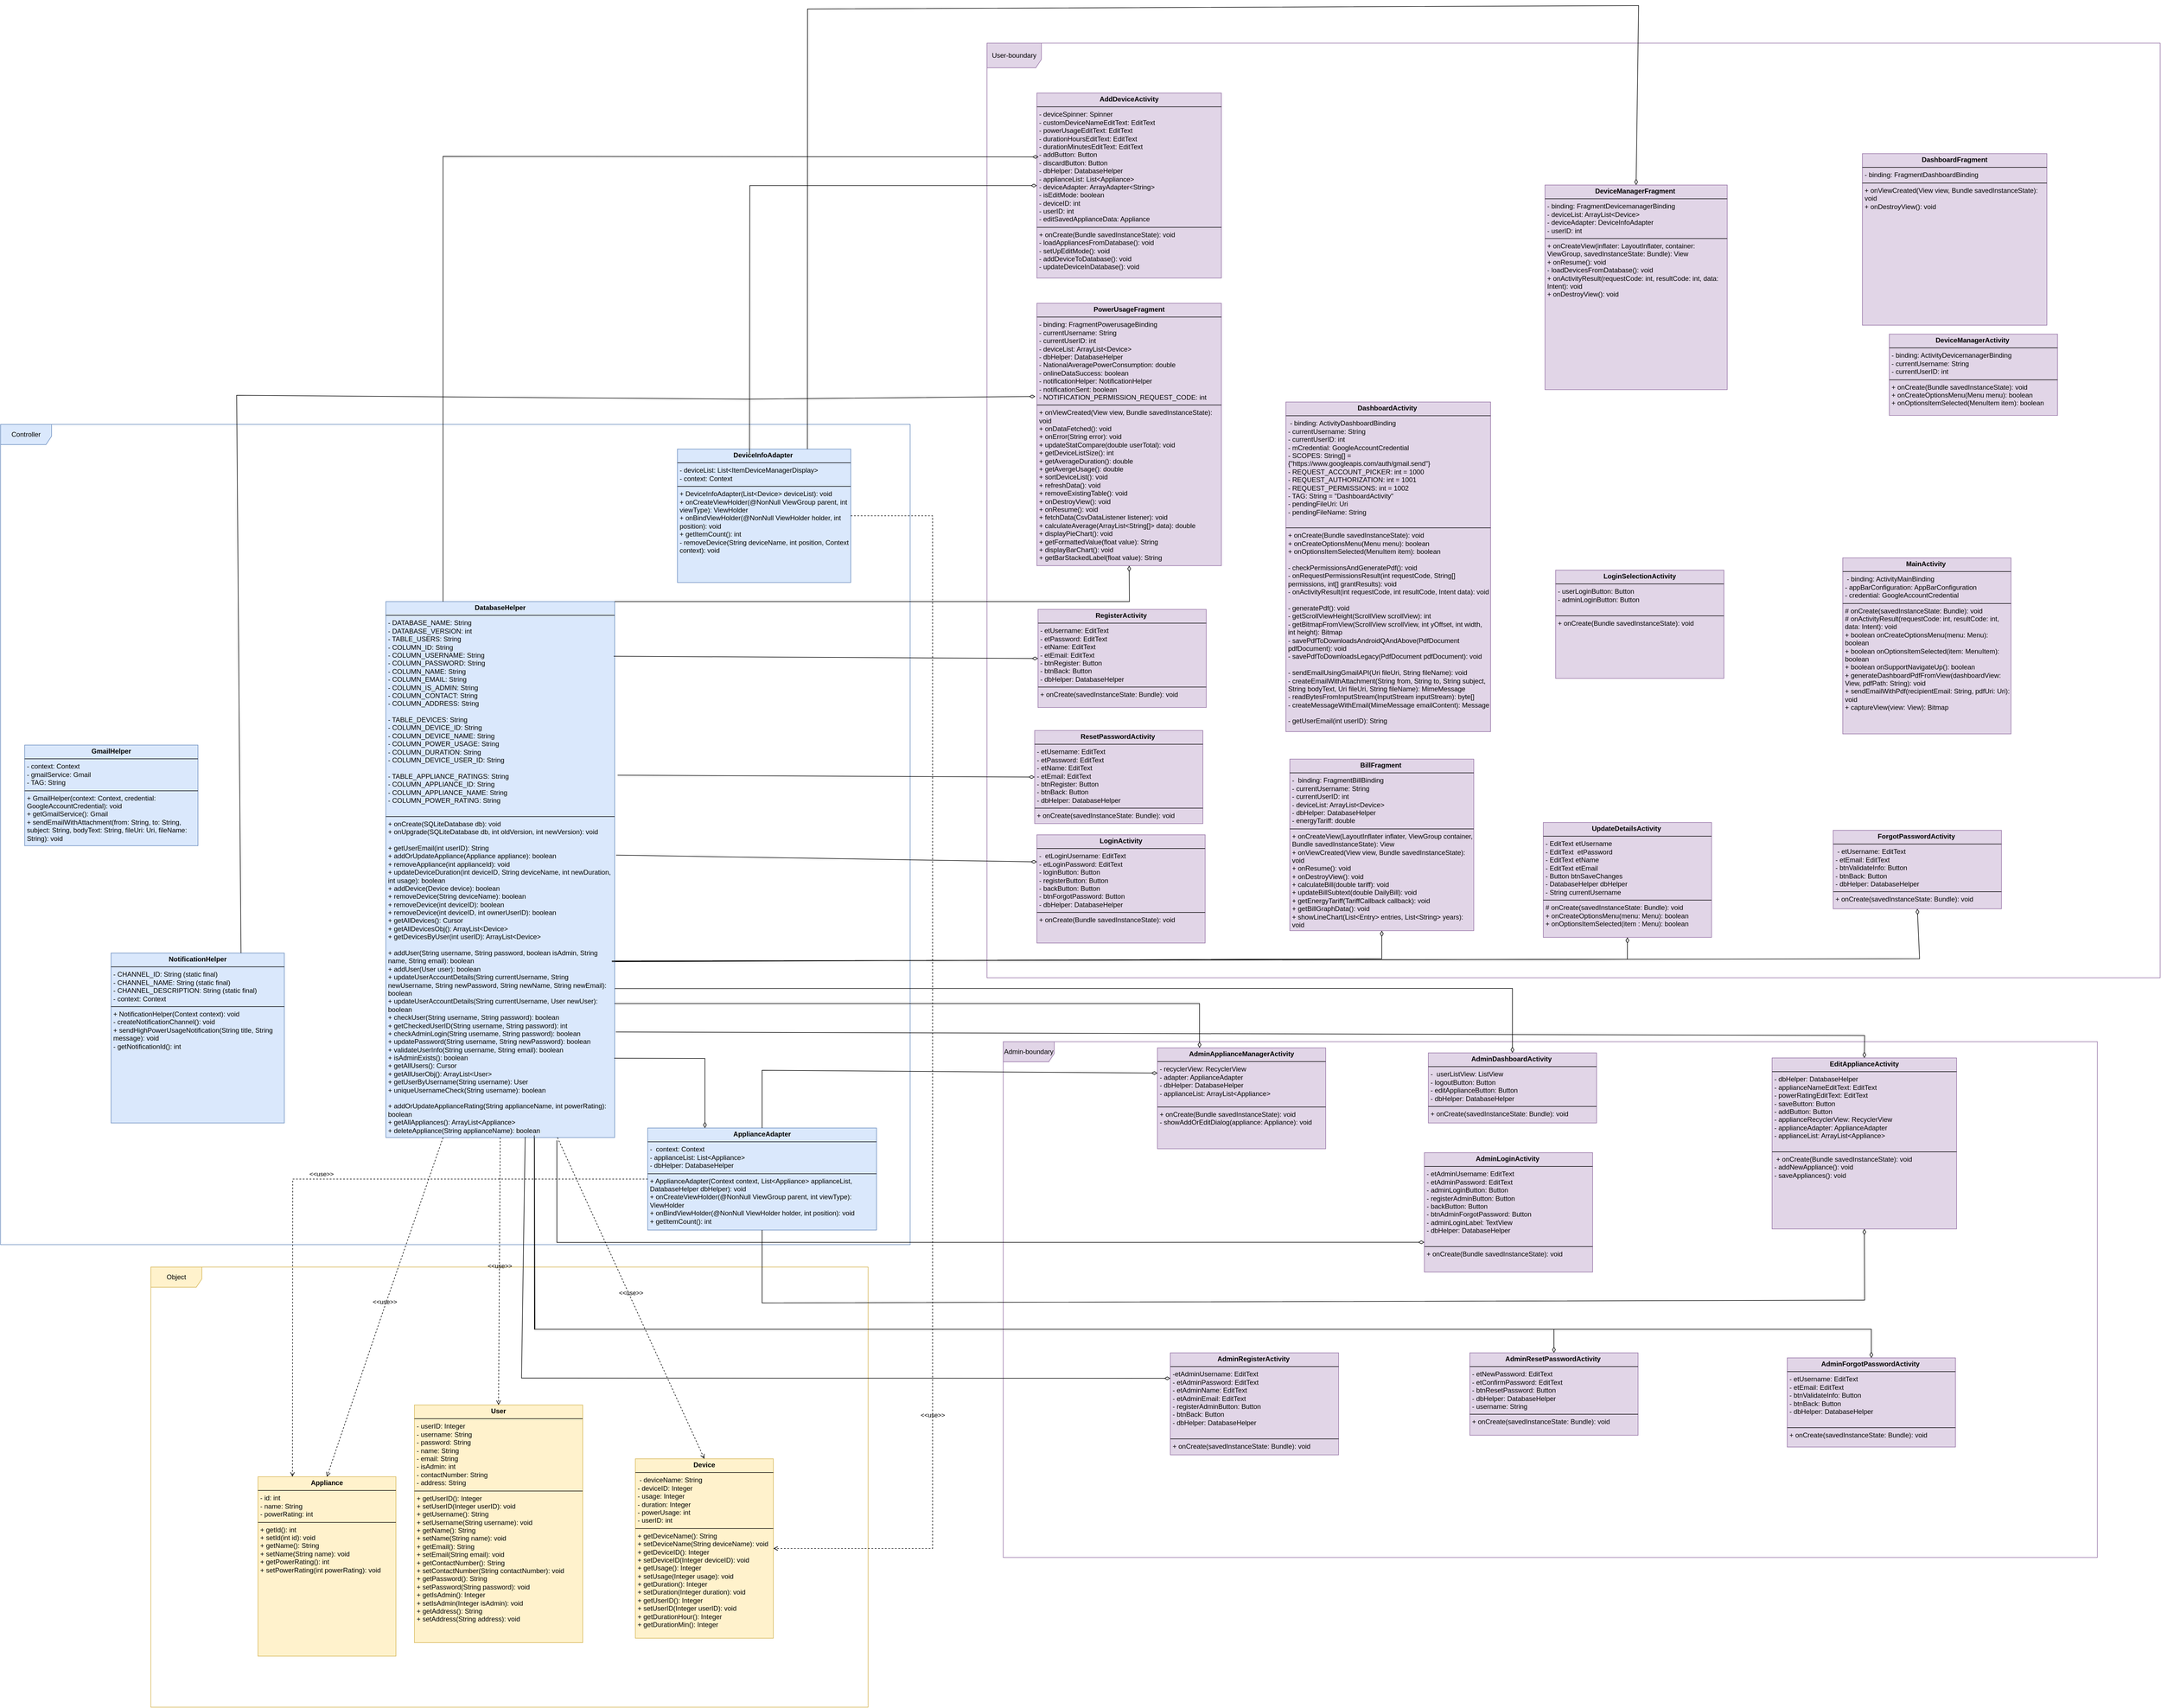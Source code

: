 <mxfile version="24.8.6">
  <diagram name="Page-1" id="c29rz0RzxSeFN2Fo8Rub">
    <mxGraphModel grid="0" page="1" gridSize="10" guides="1" tooltips="1" connect="1" arrows="1" fold="1" pageScale="1" pageWidth="827" pageHeight="1169" math="0" shadow="0">
      <root>
        <mxCell id="0" />
        <mxCell id="1" parent="0" />
        <mxCell id="_qHGbEw9CiUlLCKPYibO-5" value="&lt;p style=&quot;margin:0px;margin-top:4px;text-align:center;&quot;&gt;&lt;b&gt;Device&lt;/b&gt;&lt;/p&gt;&lt;hr size=&quot;1&quot; style=&quot;border-style:solid;&quot;&gt;&lt;p style=&quot;margin:0px;margin-left:4px;&quot;&gt;&amp;nbsp;&lt;span style=&quot;background-color: initial;&quot;&gt;- deviceName: String&lt;/span&gt;&lt;/p&gt;&lt;p style=&quot;margin:0px;margin-left:4px;&quot;&gt;&lt;span style=&quot;background-color: initial;&quot;&gt;- deviceID: Integer&lt;/span&gt;&lt;/p&gt;&lt;p style=&quot;margin:0px;margin-left:4px;&quot;&gt;&lt;span style=&quot;background-color: initial;&quot;&gt;- usage: Integer&lt;/span&gt;&lt;/p&gt;&lt;p style=&quot;margin:0px;margin-left:4px;&quot;&gt;&lt;span style=&quot;background-color: initial;&quot;&gt;- duration: Integer&lt;/span&gt;&lt;/p&gt;&lt;p style=&quot;margin:0px;margin-left:4px;&quot;&gt;&lt;span style=&quot;background-color: initial;&quot;&gt;- powerUsage: int&lt;/span&gt;&lt;/p&gt;&lt;p style=&quot;margin:0px;margin-left:4px;&quot;&gt;&lt;span style=&quot;background-color: initial;&quot;&gt;- userID: int&lt;/span&gt;&lt;/p&gt;&lt;hr size=&quot;1&quot; style=&quot;border-style:solid;&quot;&gt;&lt;p style=&quot;margin:0px;margin-left:4px;&quot;&gt;&lt;span style=&quot;background-color: initial;&quot;&gt;+ getDeviceName(): String&lt;/span&gt;&lt;/p&gt;&lt;p style=&quot;margin:0px;margin-left:4px;&quot;&gt;&lt;span style=&quot;background-color: initial;&quot;&gt;+ setDeviceName(String deviceName): void&lt;/span&gt;&lt;/p&gt;&lt;p style=&quot;margin:0px;margin-left:4px;&quot;&gt;&lt;span style=&quot;background-color: initial;&quot;&gt;+ getDeviceID(): Integer&lt;/span&gt;&lt;/p&gt;&lt;p style=&quot;margin:0px;margin-left:4px;&quot;&gt;&lt;span style=&quot;background-color: initial;&quot;&gt;+ setDeviceID(Integer deviceID): void&lt;/span&gt;&lt;/p&gt;&lt;p style=&quot;margin:0px;margin-left:4px;&quot;&gt;&lt;span style=&quot;background-color: initial;&quot;&gt;+ getUsage(): Integer&lt;/span&gt;&lt;/p&gt;&lt;p style=&quot;margin:0px;margin-left:4px;&quot;&gt;&lt;span style=&quot;background-color: initial;&quot;&gt;+ setUsage(Integer usage): void&lt;/span&gt;&lt;/p&gt;&lt;p style=&quot;margin:0px;margin-left:4px;&quot;&gt;&lt;span style=&quot;background-color: initial;&quot;&gt;+ getDuration(): Integer&lt;/span&gt;&lt;/p&gt;&lt;p style=&quot;margin:0px;margin-left:4px;&quot;&gt;&lt;span style=&quot;background-color: initial;&quot;&gt;+ setDuration(Integer duration): void&lt;/span&gt;&lt;/p&gt;&lt;p style=&quot;margin:0px;margin-left:4px;&quot;&gt;&lt;span style=&quot;background-color: initial;&quot;&gt;+ getUserID(): Integer&lt;/span&gt;&lt;/p&gt;&lt;p style=&quot;margin:0px;margin-left:4px;&quot;&gt;&lt;span style=&quot;background-color: initial;&quot;&gt;+ setUserID(Integer userID): void&lt;/span&gt;&lt;/p&gt;&lt;p style=&quot;margin:0px;margin-left:4px;&quot;&gt;&lt;span style=&quot;background-color: initial;&quot;&gt;+ getDurationHour(): Integer&lt;/span&gt;&lt;/p&gt;&lt;p style=&quot;margin:0px;margin-left:4px;&quot;&gt;&lt;span style=&quot;background-color: initial;&quot;&gt;+ getDurationMin(): Integer&lt;/span&gt;&lt;/p&gt;" style="verticalAlign=top;align=left;overflow=fill;html=1;whiteSpace=wrap;fillColor=#fff2cc;strokeColor=#d6b656;" vertex="1" parent="1">
          <mxGeometry x="626" y="346" width="246" height="320" as="geometry" />
        </mxCell>
        <mxCell id="_qHGbEw9CiUlLCKPYibO-9" value="&lt;p style=&quot;margin:0px;margin-top:4px;text-align:center;&quot;&gt;&lt;b&gt;User&lt;/b&gt;&lt;/p&gt;&lt;hr size=&quot;1&quot; style=&quot;border-style:solid;&quot;&gt;&lt;p style=&quot;margin:0px;margin-left:4px;&quot;&gt;&lt;span style=&quot;background-color: initial;&quot;&gt;- userID: Integer&lt;/span&gt;&lt;/p&gt;&lt;p style=&quot;margin:0px;margin-left:4px;&quot;&gt;&lt;span style=&quot;background-color: initial;&quot;&gt;- username: String&lt;/span&gt;&lt;/p&gt;&lt;p style=&quot;margin:0px;margin-left:4px;&quot;&gt;&lt;span style=&quot;background-color: initial;&quot;&gt;- password: String&lt;/span&gt;&lt;/p&gt;&lt;p style=&quot;margin:0px;margin-left:4px;&quot;&gt;&lt;span style=&quot;background-color: initial;&quot;&gt;- name: String&lt;/span&gt;&lt;/p&gt;&lt;p style=&quot;margin:0px;margin-left:4px;&quot;&gt;&lt;span style=&quot;background-color: initial;&quot;&gt;- email: String&lt;/span&gt;&lt;/p&gt;&lt;p style=&quot;margin:0px;margin-left:4px;&quot;&gt;&lt;span style=&quot;background-color: initial;&quot;&gt;- isAdmin: int&lt;/span&gt;&lt;/p&gt;&lt;p style=&quot;margin:0px;margin-left:4px;&quot;&gt;&lt;span style=&quot;background-color: initial;&quot;&gt;- contactNumber: String&lt;/span&gt;&lt;/p&gt;&lt;p style=&quot;margin:0px;margin-left:4px;&quot;&gt;&lt;span style=&quot;background-color: initial;&quot;&gt;- address: String&lt;/span&gt;&lt;/p&gt;&lt;hr size=&quot;1&quot; style=&quot;border-style:solid;&quot;&gt;&lt;p style=&quot;margin:0px;margin-left:4px;&quot;&gt;&lt;span style=&quot;background-color: initial;&quot;&gt;+ getUserID(): Integer&lt;/span&gt;&lt;/p&gt;&lt;p style=&quot;margin:0px;margin-left:4px;&quot;&gt;&lt;span style=&quot;background-color: initial;&quot;&gt;+ setUserID(Integer userID): void&lt;/span&gt;&lt;/p&gt;&lt;p style=&quot;margin:0px;margin-left:4px;&quot;&gt;&lt;span style=&quot;background-color: initial;&quot;&gt;+ getUsername(): String&lt;/span&gt;&lt;/p&gt;&lt;p style=&quot;margin:0px;margin-left:4px;&quot;&gt;&lt;span style=&quot;background-color: initial;&quot;&gt;+ setUsername(String username): void&lt;/span&gt;&lt;/p&gt;&lt;p style=&quot;margin:0px;margin-left:4px;&quot;&gt;&lt;span style=&quot;background-color: initial;&quot;&gt;+ getName(): String&lt;/span&gt;&lt;/p&gt;&lt;p style=&quot;margin:0px;margin-left:4px;&quot;&gt;&lt;span style=&quot;background-color: initial;&quot;&gt;+ setName(String name): void&lt;/span&gt;&lt;/p&gt;&lt;p style=&quot;margin:0px;margin-left:4px;&quot;&gt;&lt;span style=&quot;background-color: initial;&quot;&gt;+ getEmail(): String&lt;/span&gt;&lt;/p&gt;&lt;p style=&quot;margin:0px;margin-left:4px;&quot;&gt;&lt;span style=&quot;background-color: initial;&quot;&gt;+ setEmail(String email): void&lt;/span&gt;&lt;/p&gt;&lt;p style=&quot;margin:0px;margin-left:4px;&quot;&gt;&lt;span style=&quot;background-color: initial;&quot;&gt;+ getContactNumber(): String&lt;/span&gt;&lt;/p&gt;&lt;p style=&quot;margin:0px;margin-left:4px;&quot;&gt;&lt;span style=&quot;background-color: initial;&quot;&gt;+ setContactNumber(String contactNumber): void&lt;/span&gt;&lt;/p&gt;&lt;p style=&quot;margin:0px;margin-left:4px;&quot;&gt;&lt;span style=&quot;background-color: initial;&quot;&gt;+ getPassword(): String&lt;/span&gt;&lt;/p&gt;&lt;p style=&quot;margin:0px;margin-left:4px;&quot;&gt;&lt;span style=&quot;background-color: initial;&quot;&gt;+ setPassword(String password): void&lt;/span&gt;&lt;/p&gt;&lt;p style=&quot;margin:0px;margin-left:4px;&quot;&gt;&lt;span style=&quot;background-color: initial;&quot;&gt;+ getIsAdmin(): Integer&lt;/span&gt;&lt;/p&gt;&lt;p style=&quot;margin:0px;margin-left:4px;&quot;&gt;&lt;span style=&quot;background-color: initial;&quot;&gt;+ setIsAdmin(Integer isAdmin): void&lt;/span&gt;&lt;/p&gt;&lt;p style=&quot;margin:0px;margin-left:4px;&quot;&gt;&lt;span style=&quot;background-color: initial;&quot;&gt;+ getAddress(): String&lt;/span&gt;&lt;/p&gt;&lt;p style=&quot;margin:0px;margin-left:4px;&quot;&gt;&lt;span style=&quot;background-color: initial;&quot;&gt;+ setAddress(String address): void&lt;/span&gt;&lt;/p&gt;" style="verticalAlign=top;align=left;overflow=fill;html=1;whiteSpace=wrap;fillColor=#fff2cc;strokeColor=#d6b656;" vertex="1" parent="1">
          <mxGeometry x="232" y="250" width="300" height="424" as="geometry" />
        </mxCell>
        <mxCell id="8NUegigZWreO3T-o1tuZ-1" value="&lt;p style=&quot;margin: 4px 0px 0px; text-align: center;&quot;&gt;&lt;span style=&quot;background-color: initial; text-align: left;&quot;&gt;&lt;b&gt;AdminLoginActivity&lt;/b&gt;&lt;/span&gt;&lt;span style=&quot;background-color: initial; text-align: left;&quot;&gt;&lt;b&gt;&amp;nbsp;&lt;/b&gt;&lt;/span&gt;&lt;/p&gt;&lt;hr size=&quot;1&quot; style=&quot;border-style:solid;&quot;&gt;&lt;p style=&quot;margin:0px;margin-left:4px;&quot;&gt;&lt;span style=&quot;background-color: initial;&quot;&gt;- etAdminUsername: EditText&lt;/span&gt;&lt;/p&gt;&lt;p style=&quot;margin:0px;margin-left:4px;&quot;&gt;- etAdminPassword: EditText&lt;/p&gt;&lt;p style=&quot;margin:0px;margin-left:4px;&quot;&gt;- adminLoginButton: Button&lt;/p&gt;&lt;p style=&quot;margin:0px;margin-left:4px;&quot;&gt;- registerAdminButton: Button&lt;/p&gt;&lt;p style=&quot;margin:0px;margin-left:4px;&quot;&gt;- backButton: Button&lt;/p&gt;&lt;p style=&quot;margin:0px;margin-left:4px;&quot;&gt;- btnAdminForgotPassword: Button&lt;/p&gt;&lt;p style=&quot;margin:0px;margin-left:4px;&quot;&gt;- adminLoginLabel: TextView&lt;/p&gt;&lt;p style=&quot;margin:0px;margin-left:4px;&quot;&gt;- dbHelper: DatabaseHelper&lt;/p&gt;&lt;div&gt;&lt;br&gt;&lt;/div&gt;&lt;hr size=&quot;1&quot; style=&quot;border-style:solid;&quot;&gt;&lt;p style=&quot;margin:0px;margin-left:4px;&quot;&gt;&lt;span style=&quot;background-color: initial;&quot;&gt;+ onCreate(Bundle savedInstanceState): void&lt;/span&gt;&lt;/p&gt;" style="verticalAlign=top;align=left;overflow=fill;html=1;whiteSpace=wrap;fillColor=#e1d5e7;strokeColor=#9673a6;" vertex="1" parent="1">
          <mxGeometry x="2033" y="-200" width="300" height="213" as="geometry" />
        </mxCell>
        <mxCell id="8NUegigZWreO3T-o1tuZ-2" value="&lt;p style=&quot;margin:0px;margin-top:4px;text-align:center;&quot;&gt;&lt;span style=&quot;background-color: initial; text-align: left;&quot;&gt;&lt;b&gt;AdminForgotPasswordActivity&amp;nbsp;&lt;/b&gt;&lt;/span&gt;&lt;/p&gt;&lt;hr size=&quot;1&quot; style=&quot;border-style:solid;&quot;&gt;&lt;p style=&quot;margin:0px;margin-left:4px;&quot;&gt;&lt;span style=&quot;background-color: initial;&quot;&gt;- etUsername: EditText&lt;/span&gt;&lt;/p&gt;&lt;p style=&quot;margin:0px;margin-left:4px;&quot;&gt;- etEmail: EditText&lt;/p&gt;&lt;p style=&quot;margin:0px;margin-left:4px;&quot;&gt;- btnValidateInfo: Button&lt;/p&gt;&lt;p style=&quot;margin:0px;margin-left:4px;&quot;&gt;- btnBack: Button&lt;/p&gt;&lt;p style=&quot;margin:0px;margin-left:4px;&quot;&gt;- dbHelper: DatabaseHelper&lt;/p&gt;&lt;div&gt;&lt;br&gt;&lt;/div&gt;&lt;hr size=&quot;1&quot; style=&quot;border-style:solid;&quot;&gt;&lt;p style=&quot;margin:0px;margin-left:4px;&quot;&gt;+ onCreate(&lt;span style=&quot;background-color: initial;&quot;&gt;savedInstanceState:&amp;nbsp;&lt;/span&gt;&lt;span style=&quot;background-color: initial;&quot;&gt;Bundle&lt;/span&gt;): void&lt;/p&gt;" style="verticalAlign=top;align=left;overflow=fill;html=1;whiteSpace=wrap;fillColor=#e1d5e7;strokeColor=#9673a6;" vertex="1" parent="1">
          <mxGeometry x="2680" y="166" width="300" height="159" as="geometry" />
        </mxCell>
        <mxCell id="8NUegigZWreO3T-o1tuZ-3" value="&lt;p style=&quot;margin: 4px 0px 0px; text-align: center;&quot;&gt;&lt;span style=&quot;background-color: initial; text-align: left;&quot;&gt;&lt;b&gt;AdminRegisterActivity&lt;/b&gt;&lt;/span&gt;&lt;span style=&quot;background-color: initial; text-align: left;&quot;&gt;&lt;b&gt;&amp;nbsp;&lt;/b&gt;&lt;/span&gt;&lt;/p&gt;&lt;hr size=&quot;1&quot; style=&quot;border-style:solid;&quot;&gt;&lt;p style=&quot;margin:0px;margin-left:4px;&quot;&gt;&lt;span style=&quot;background-color: initial;&quot;&gt;-&lt;/span&gt;&lt;span style=&quot;background-color: initial;&quot;&gt;etAdminUsername: EditText&lt;/span&gt;&lt;/p&gt;&lt;p style=&quot;margin:0px;margin-left:4px;&quot;&gt;- etAdminPassword: EditText&lt;/p&gt;&lt;p style=&quot;margin:0px;margin-left:4px;&quot;&gt;- etAdminName: EditText&lt;/p&gt;&lt;p style=&quot;margin:0px;margin-left:4px;&quot;&gt;- etAdminEmail: EditText&lt;/p&gt;&lt;p style=&quot;margin:0px;margin-left:4px;&quot;&gt;- registerAdminButton: Button&lt;/p&gt;&lt;p style=&quot;margin:0px;margin-left:4px;&quot;&gt;- btnBack: Button&lt;/p&gt;&lt;p style=&quot;margin:0px;margin-left:4px;&quot;&gt;- dbHelper: DatabaseHelper&lt;/p&gt;&lt;div&gt;&lt;br&gt;&lt;/div&gt;&lt;hr size=&quot;1&quot; style=&quot;border-style:solid;&quot;&gt;&lt;p style=&quot;margin:0px;margin-left:4px;&quot;&gt;+ onCreate(&lt;span style=&quot;background-color: initial;&quot;&gt;savedInstanceState:&amp;nbsp;&lt;/span&gt;&lt;span style=&quot;background-color: initial;&quot;&gt;Bundle&lt;/span&gt;): void&lt;/p&gt;" style="verticalAlign=top;align=left;overflow=fill;html=1;whiteSpace=wrap;fillColor=#e1d5e7;strokeColor=#9673a6;" vertex="1" parent="1">
          <mxGeometry x="1580" y="157" width="300" height="182" as="geometry" />
        </mxCell>
        <mxCell id="8NUegigZWreO3T-o1tuZ-4" value="&lt;p style=&quot;margin: 4px 0px 0px; text-align: center;&quot;&gt;&lt;span style=&quot;background-color: initial; text-align: left;&quot;&gt;&lt;b&gt;AdminDashboardActivity&lt;/b&gt;&lt;/span&gt;&lt;span style=&quot;background-color: initial; text-align: left;&quot;&gt;&lt;b&gt;&amp;nbsp;&lt;/b&gt;&lt;/span&gt;&lt;/p&gt;&lt;hr size=&quot;1&quot; style=&quot;border-style:solid;&quot;&gt;&lt;p style=&quot;margin:0px;margin-left:4px;&quot;&gt;-&amp;nbsp;&lt;span style=&quot;background-color: initial;&quot;&gt;&amp;nbsp;userListView: ListView&lt;/span&gt;&lt;/p&gt;&lt;p style=&quot;margin:0px;margin-left:4px;&quot;&gt;- logoutButton: Button&lt;/p&gt;&lt;p style=&quot;margin:0px;margin-left:4px;&quot;&gt;- editApplianceButton: Button&lt;/p&gt;&lt;p style=&quot;margin:0px;margin-left:4px;&quot;&gt;- dbHelper: DatabaseHelper&lt;/p&gt;&lt;hr size=&quot;1&quot; style=&quot;border-style:solid;&quot;&gt;&lt;p style=&quot;margin:0px;margin-left:4px;&quot;&gt;+ onCreate(&lt;span style=&quot;background-color: initial;&quot;&gt;savedInstanceState:&amp;nbsp;&lt;/span&gt;&lt;span style=&quot;background-color: initial;&quot;&gt;Bundle&lt;/span&gt;): void&lt;/p&gt;" style="verticalAlign=top;align=left;overflow=fill;html=1;whiteSpace=wrap;fillColor=#e1d5e7;strokeColor=#9673a6;" vertex="1" parent="1">
          <mxGeometry x="2040" y="-378" width="300" height="125" as="geometry" />
        </mxCell>
        <mxCell id="8NUegigZWreO3T-o1tuZ-10" value="&lt;p style=&quot;margin: 4px 0px 0px; text-align: center;&quot;&gt;&lt;span style=&quot;background-color: initial; text-align: left;&quot;&gt;&lt;b&gt;DeviceManagerActivity&lt;/b&gt;&lt;/span&gt;&lt;span style=&quot;background-color: initial; text-align: left;&quot;&gt;&lt;b&gt;&amp;nbsp;&lt;/b&gt;&lt;/span&gt;&lt;/p&gt;&lt;hr size=&quot;1&quot; style=&quot;border-style:solid;&quot;&gt;&lt;p style=&quot;margin:0px;margin-left:4px;&quot;&gt;&lt;span style=&quot;background-color: initial;&quot;&gt;- binding: ActivityDevicemanagerBinding&lt;/span&gt;&lt;/p&gt;&lt;p style=&quot;margin:0px;margin-left:4px;&quot;&gt;&lt;span style=&quot;background-color: initial;&quot;&gt;- currentUsername: String&lt;/span&gt;&lt;/p&gt;&lt;p style=&quot;margin:0px;margin-left:4px;&quot;&gt;&lt;span style=&quot;background-color: initial;&quot;&gt;- currentUserID: int&lt;/span&gt;&lt;/p&gt;&lt;hr size=&quot;1&quot; style=&quot;border-style:solid;&quot;&gt;&lt;p style=&quot;margin:0px;margin-left:4px;&quot;&gt;&lt;span style=&quot;background-color: initial;&quot;&gt;+ onCreate(Bundle savedInstanceState): void&lt;/span&gt;&lt;/p&gt;&lt;p style=&quot;margin:0px;margin-left:4px;&quot;&gt;&lt;span style=&quot;background-color: initial;&quot;&gt;+ onCreateOptionsMenu(Menu menu): boolean&lt;/span&gt;&lt;/p&gt;&lt;p style=&quot;margin:0px;margin-left:4px;&quot;&gt;&lt;span style=&quot;background-color: initial;&quot;&gt;+ onOptionsItemSelected(MenuItem item): boolean&lt;/span&gt;&lt;/p&gt;" style="verticalAlign=top;align=left;overflow=fill;html=1;whiteSpace=wrap;fillColor=#e1d5e7;strokeColor=#9673a6;" vertex="1" parent="1">
          <mxGeometry x="2862" y="-1660" width="300" height="145" as="geometry" />
        </mxCell>
        <mxCell id="8NUegigZWreO3T-o1tuZ-11" value="&lt;p style=&quot;margin: 4px 0px 0px; text-align: center;&quot;&gt;&lt;span style=&quot;background-color: initial; text-align: left;&quot;&gt;&lt;b&gt;DashboardActivity&lt;/b&gt;&lt;/span&gt;&lt;span style=&quot;background-color: initial; text-align: left;&quot;&gt;&lt;b&gt;&amp;nbsp;&lt;/b&gt;&lt;/span&gt;&lt;/p&gt;&lt;hr size=&quot;1&quot; style=&quot;border-style:solid;&quot;&gt;&lt;p style=&quot;margin:0px;margin-left:4px;&quot;&gt;&lt;span style=&quot;background-color: initial;&quot;&gt;&amp;nbsp;&lt;/span&gt;&lt;span style=&quot;background-color: initial;&quot;&gt;- binding: ActivityDashboardBinding&lt;/span&gt;&lt;/p&gt;&lt;p style=&quot;margin:0px;margin-left:4px;&quot;&gt;- currentUsername: String&lt;/p&gt;&lt;p style=&quot;margin:0px;margin-left:4px;&quot;&gt;- currentUserID: int&lt;/p&gt;&lt;p style=&quot;margin:0px;margin-left:4px;&quot;&gt;- mCredential: GoogleAccountCredential&lt;/p&gt;&lt;p style=&quot;margin:0px;margin-left:4px;&quot;&gt;- SCOPES: String[] = {&quot;https://www.googleapis.com/auth/gmail.send&quot;}&lt;/p&gt;&lt;p style=&quot;margin:0px;margin-left:4px;&quot;&gt;- REQUEST_ACCOUNT_PICKER: int = 1000&lt;/p&gt;&lt;p style=&quot;margin:0px;margin-left:4px;&quot;&gt;- REQUEST_AUTHORIZATION: int = 1001&lt;/p&gt;&lt;p style=&quot;margin:0px;margin-left:4px;&quot;&gt;- REQUEST_PERMISSIONS: int = 1002&lt;/p&gt;&lt;p style=&quot;margin:0px;margin-left:4px;&quot;&gt;- TAG: String = &quot;DashboardActivity&quot;&lt;/p&gt;&lt;p style=&quot;margin:0px;margin-left:4px;&quot;&gt;- pendingFileUri: Uri&lt;/p&gt;&lt;p style=&quot;margin:0px;margin-left:4px;&quot;&gt;- pendingFileName: String&lt;/p&gt;&lt;p style=&quot;margin:0px;margin-left:4px;&quot;&gt;&lt;br&gt;&lt;/p&gt;&lt;hr size=&quot;1&quot; style=&quot;border-style:solid;&quot;&gt;&lt;p style=&quot;margin:0px;margin-left:4px;&quot;&gt;&lt;span style=&quot;background-color: initial;&quot;&gt;+ onCreate(Bundle savedInstanceState): void&lt;/span&gt;&lt;/p&gt;&lt;p style=&quot;margin:0px;margin-left:4px;&quot;&gt;+ onCreateOptionsMenu(Menu menu): boolean&lt;/p&gt;&lt;p style=&quot;margin:0px;margin-left:4px;&quot;&gt;+ onOptionsItemSelected(MenuItem item): boolean&lt;/p&gt;&lt;p style=&quot;margin:0px;margin-left:4px;&quot;&gt;&lt;br&gt;&lt;/p&gt;&lt;p style=&quot;margin:0px;margin-left:4px;&quot;&gt;- checkPermissionsAndGeneratePdf(): void&lt;/p&gt;&lt;p style=&quot;margin:0px;margin-left:4px;&quot;&gt;- onRequestPermissionsResult(int requestCode, String[] permissions, int[] grantResults): void&lt;/p&gt;&lt;p style=&quot;margin:0px;margin-left:4px;&quot;&gt;- onActivityResult(int requestCode, int resultCode, Intent data): void&lt;/p&gt;&lt;p style=&quot;margin:0px;margin-left:4px;&quot;&gt;&lt;br&gt;&lt;/p&gt;&lt;p style=&quot;margin:0px;margin-left:4px;&quot;&gt;- generatePdf(): void&lt;/p&gt;&lt;p style=&quot;margin:0px;margin-left:4px;&quot;&gt;- getScrollViewHeight(ScrollView scrollView): int&lt;/p&gt;&lt;p style=&quot;margin:0px;margin-left:4px;&quot;&gt;- getBitmapFromView(ScrollView scrollView, int yOffset, int width, int height): Bitmap&lt;/p&gt;&lt;p style=&quot;margin:0px;margin-left:4px;&quot;&gt;- savePdfToDownloadsAndroidQAndAbove(PdfDocument pdfDocument): void&lt;/p&gt;&lt;p style=&quot;margin:0px;margin-left:4px;&quot;&gt;- savePdfToDownloadsLegacy(PdfDocument pdfDocument): void&lt;/p&gt;&lt;p style=&quot;margin:0px;margin-left:4px;&quot;&gt;&lt;br&gt;&lt;/p&gt;&lt;p style=&quot;margin:0px;margin-left:4px;&quot;&gt;- sendEmailUsingGmailAPI(Uri fileUri, String fileName): void&lt;/p&gt;&lt;p style=&quot;margin:0px;margin-left:4px;&quot;&gt;- createEmailWithAttachment(String from, String to, String subject, String bodyText, Uri fileUri, String fileName): MimeMessage&lt;/p&gt;&lt;p style=&quot;margin:0px;margin-left:4px;&quot;&gt;- readBytesFromInputStream(InputStream inputStream): byte[]&lt;/p&gt;&lt;p style=&quot;margin:0px;margin-left:4px;&quot;&gt;- createMessageWithEmail(MimeMessage emailContent): Message&lt;/p&gt;&lt;p style=&quot;margin:0px;margin-left:4px;&quot;&gt;&lt;br&gt;&lt;/p&gt;&lt;p style=&quot;margin:0px;margin-left:4px;&quot;&gt;- getUserEmail(int userID): String&lt;/p&gt;&lt;div&gt;&lt;br&gt;&lt;/div&gt;" style="verticalAlign=top;align=left;overflow=fill;html=1;whiteSpace=wrap;fillColor=#e1d5e7;strokeColor=#9673a6;" vertex="1" parent="1">
          <mxGeometry x="1786" y="-1539" width="365" height="588" as="geometry" />
        </mxCell>
        <mxCell id="8NUegigZWreO3T-o1tuZ-12" value="&lt;p style=&quot;margin: 4px 0px 0px; text-align: center;&quot;&gt;&lt;span style=&quot;background-color: initial; text-align: left;&quot;&gt;&lt;b&gt;UpdateDetailsActivit&lt;/b&gt;&lt;/span&gt;&lt;span style=&quot;background-color: initial; text-align: left;&quot;&gt;&lt;b&gt;y&lt;/b&gt;&lt;/span&gt;&lt;span style=&quot;background-color: initial; text-align: left;&quot;&gt;&lt;b&gt;&amp;nbsp;&lt;/b&gt;&lt;/span&gt;&lt;/p&gt;&lt;hr size=&quot;1&quot; style=&quot;border-style:solid;&quot;&gt;&lt;p style=&quot;margin:0px;margin-left:4px;&quot;&gt;- EditText etUsername&lt;/p&gt;&lt;p style=&quot;margin:0px;margin-left:4px;&quot;&gt;-&amp;nbsp;&lt;span style=&quot;background-color: initial;&quot;&gt;EditText&lt;/span&gt;&lt;span style=&quot;background-color: initial;&quot;&gt;&amp;nbsp;&amp;nbsp;&lt;/span&gt;&lt;span style=&quot;background-color: initial;&quot;&gt;etPassword&lt;/span&gt;&lt;/p&gt;&lt;p style=&quot;margin:0px;margin-left:4px;&quot;&gt;&lt;span style=&quot;background-color: initial;&quot;&gt;-&amp;nbsp;&lt;/span&gt;&lt;span style=&quot;background-color: initial;&quot;&gt;EditText&lt;/span&gt;&lt;span style=&quot;background-color: initial;&quot;&gt;&amp;nbsp;&lt;/span&gt;&lt;span style=&quot;background-color: initial;&quot;&gt;etName&lt;/span&gt;&lt;/p&gt;&lt;p style=&quot;margin:0px;margin-left:4px;&quot;&gt;&lt;span style=&quot;background-color: initial;&quot;&gt;- EditText&lt;/span&gt;&lt;span style=&quot;background-color: initial;&quot;&gt;&amp;nbsp;&lt;/span&gt;&lt;span style=&quot;background-color: initial;&quot;&gt;etEmail&lt;/span&gt;&lt;/p&gt;&lt;p style=&quot;margin:0px;margin-left:4px;&quot;&gt;- Button btnSaveChanges&lt;/p&gt;&lt;p style=&quot;margin:0px;margin-left:4px;&quot;&gt;- DatabaseHelper dbHelper&lt;/p&gt;&lt;p style=&quot;margin:0px;margin-left:4px;&quot;&gt;- String currentUsername&lt;/p&gt;&lt;hr size=&quot;1&quot; style=&quot;border-style:solid;&quot;&gt;&lt;p style=&quot;margin:0px;margin-left:4px;&quot;&gt;# onCreate(&lt;span style=&quot;background-color: initial;&quot;&gt;savedInstanceState:&amp;nbsp;&lt;/span&gt;&lt;span style=&quot;background-color: initial;&quot;&gt;Bundle&lt;/span&gt;): void&lt;/p&gt;&lt;p style=&quot;margin: 0px 0px 0px 4px;&quot;&gt;+&amp;nbsp;onCreateOptionsMenu(menu: Menu): boolean&lt;/p&gt;&lt;p style=&quot;margin: 0px 0px 0px 4px;&quot;&gt;+ onOptionsItemSelected(item : Menu): boolean&lt;/p&gt;" style="verticalAlign=top;align=left;overflow=fill;html=1;whiteSpace=wrap;fillColor=#e1d5e7;strokeColor=#9673a6;" vertex="1" parent="1">
          <mxGeometry x="2245" y="-789" width="300" height="205" as="geometry" />
        </mxCell>
        <mxCell id="8NUegigZWreO3T-o1tuZ-13" value="&lt;p style=&quot;margin: 4px 0px 0px; text-align: center;&quot;&gt;&lt;span style=&quot;background-color: initial; text-align: left;&quot;&gt;&lt;b&gt;DeviceManagerFragment&lt;/b&gt;&lt;/span&gt;&lt;span style=&quot;background-color: initial; text-align: left;&quot;&gt;&lt;b&gt;&amp;nbsp;&lt;/b&gt;&lt;/span&gt;&lt;/p&gt;&lt;hr size=&quot;1&quot; style=&quot;border-style:solid;&quot;&gt;&lt;p style=&quot;margin:0px;margin-left:4px;&quot;&gt;&lt;span style=&quot;background-color: initial;&quot;&gt;-&lt;/span&gt;&lt;span style=&quot;background-color: initial;&quot;&gt;&amp;nbsp;binding: FragmentDevicemanagerBinding&lt;/span&gt;&lt;span style=&quot;background-color: initial;&quot;&gt;&lt;br&gt;&lt;/span&gt;&lt;/p&gt;&lt;p style=&quot;margin:0px;margin-left:4px;&quot;&gt;- deviceList: ArrayList&amp;lt;Device&amp;gt;&lt;/p&gt;&lt;p style=&quot;margin:0px;margin-left:4px;&quot;&gt;- deviceAdapter: DeviceInfoAdapter&lt;/p&gt;&lt;p style=&quot;margin:0px;margin-left:4px;&quot;&gt;- userID: int&lt;/p&gt;&lt;hr size=&quot;1&quot; style=&quot;border-style:solid;&quot;&gt;&lt;p style=&quot;margin:0px;margin-left:4px;&quot;&gt;&lt;span style=&quot;background-color: initial;&quot;&gt;+ onCreateView(inflater: LayoutInflater, container: ViewGroup, savedInstanceState: Bundle): View&lt;/span&gt;&lt;/p&gt;&lt;p style=&quot;margin:0px;margin-left:4px;&quot;&gt;+ onResume(): void&lt;/p&gt;&lt;p style=&quot;margin:0px;margin-left:4px;&quot;&gt;- loadDevicesFromDatabase(): void&lt;/p&gt;&lt;p style=&quot;margin:0px;margin-left:4px;&quot;&gt;+ onActivityResult(requestCode: int, resultCode: int, data: Intent): void&lt;/p&gt;&lt;p style=&quot;margin:0px;margin-left:4px;&quot;&gt;+ onDestroyView(): void&lt;/p&gt;&lt;h3&gt;&lt;/h3&gt;&lt;p style=&quot;margin:0px;margin-left:4px;&quot;&gt;&lt;span style=&quot;background-color: initial;&quot;&gt;&amp;nbsp; &amp;nbsp;&lt;/span&gt;&lt;/p&gt;" style="verticalAlign=top;align=left;overflow=fill;html=1;whiteSpace=wrap;fillColor=#e1d5e7;strokeColor=#9673a6;" vertex="1" parent="1">
          <mxGeometry x="2248" y="-1926" width="325" height="365" as="geometry" />
        </mxCell>
        <mxCell id="8NUegigZWreO3T-o1tuZ-14" value="&lt;p style=&quot;margin: 4px 0px 0px; text-align: center;&quot;&gt;&lt;b&gt;&lt;span style=&quot;background-color: initial; text-align: left;&quot;&gt;BillFragment&lt;/span&gt;&lt;span style=&quot;background-color: initial; text-align: left;&quot;&gt;&amp;nbsp;&lt;/span&gt;&lt;/b&gt;&lt;/p&gt;&lt;hr size=&quot;1&quot; style=&quot;border-style:solid;&quot;&gt;&lt;p style=&quot;margin:0px;margin-left:4px;&quot;&gt;&lt;span style=&quot;background-color: initial;&quot;&gt;-&amp;nbsp;&lt;/span&gt;&lt;span style=&quot;background-color: initial;&quot;&gt;&amp;nbsp;binding: FragmentBillBinding&lt;/span&gt;&lt;/p&gt;&lt;p style=&quot;margin:0px;margin-left:4px;&quot;&gt;- currentUsername: String&lt;/p&gt;&lt;p style=&quot;margin:0px;margin-left:4px;&quot;&gt;- currentUserID: int&lt;/p&gt;&lt;p style=&quot;margin:0px;margin-left:4px;&quot;&gt;- deviceList: ArrayList&amp;lt;Device&amp;gt;&lt;/p&gt;&lt;p style=&quot;margin:0px;margin-left:4px;&quot;&gt;- dbHelper: DatabaseHelper&lt;/p&gt;&lt;p style=&quot;margin:0px;margin-left:4px;&quot;&gt;- energyTariff: double&lt;/p&gt;&lt;hr size=&quot;1&quot; style=&quot;border-style:solid;&quot;&gt;&lt;p style=&quot;margin:0px;margin-left:4px;&quot;&gt;&lt;span style=&quot;background-color: initial;&quot;&gt;+ onCreateView(LayoutInflater inflater, ViewGroup container, Bundle savedInstanceState): View&lt;/span&gt;&lt;/p&gt;&lt;p style=&quot;margin:0px;margin-left:4px;&quot;&gt;+ onViewCreated(View view, Bundle savedInstanceState): void&lt;/p&gt;&lt;p style=&quot;margin:0px;margin-left:4px;&quot;&gt;+ onResume(): void&lt;/p&gt;&lt;p style=&quot;margin:0px;margin-left:4px;&quot;&gt;+ onDestroyView(): void&lt;/p&gt;&lt;p style=&quot;margin:0px;margin-left:4px;&quot;&gt;+ calculateBill(double tariff): void&lt;/p&gt;&lt;p style=&quot;margin:0px;margin-left:4px;&quot;&gt;+ updateBillSubtext(double DailyBill): void&lt;/p&gt;&lt;p style=&quot;margin:0px;margin-left:4px;&quot;&gt;+ getEnergyTariff(TariffCallback callback): void&lt;/p&gt;&lt;p style=&quot;margin:0px;margin-left:4px;&quot;&gt;+ getBillGraphData(): void&lt;/p&gt;&lt;p style=&quot;margin:0px;margin-left:4px;&quot;&gt;+ showLineChart(List&amp;lt;Entry&amp;gt; entries, List&amp;lt;String&amp;gt; years): void&lt;/p&gt;&lt;div&gt;&lt;br&gt;&lt;/div&gt;" style="verticalAlign=top;align=left;overflow=fill;html=1;whiteSpace=wrap;fillColor=#e1d5e7;strokeColor=#9673a6;" vertex="1" parent="1">
          <mxGeometry x="1793" y="-902" width="328" height="306" as="geometry" />
        </mxCell>
        <mxCell id="8NUegigZWreO3T-o1tuZ-17" value="&lt;p style=&quot;margin: 4px 0px 0px; text-align: center;&quot;&gt;&lt;span style=&quot;background-color: initial; text-align: left;&quot;&gt;&lt;b&gt;DeviceInfoAdapter&lt;/b&gt;&lt;/span&gt;&lt;span style=&quot;background-color: initial; text-align: left;&quot;&gt;&lt;b&gt;&amp;nbsp;&lt;/b&gt;&lt;/span&gt;&lt;/p&gt;&lt;hr size=&quot;1&quot; style=&quot;border-style:solid;&quot;&gt;&lt;p style=&quot;margin:0px;margin-left:4px;&quot;&gt;-&amp;nbsp;&lt;span style=&quot;background-color: initial;&quot;&gt;deviceList: List&amp;lt;ItemDeviceManagerDisplay&amp;gt;&lt;/span&gt;&lt;/p&gt;&lt;p style=&quot;margin:0px;margin-left:4px;&quot;&gt;&lt;span style=&quot;background-color: initial;&quot;&gt;- context: Context&lt;/span&gt;&lt;/p&gt;&lt;hr size=&quot;1&quot; style=&quot;border-style:solid;&quot;&gt;&lt;p style=&quot;margin:0px;margin-left:4px;&quot;&gt;&lt;span style=&quot;background-color: initial;&quot;&gt;+ DeviceInfoAdapter(List&amp;lt;Device&amp;gt; deviceList): void&lt;/span&gt;&lt;/p&gt;&lt;p style=&quot;margin:0px;margin-left:4px;&quot;&gt;+ onCreateViewHolder(@NonNull ViewGroup parent, int viewType): ViewHolder&lt;/p&gt;&lt;p style=&quot;margin:0px;margin-left:4px;&quot;&gt;+ onBindViewHolder(@NonNull ViewHolder holder, int position): void&lt;/p&gt;&lt;p style=&quot;margin:0px;margin-left:4px;&quot;&gt;+ getItemCount(): int&lt;/p&gt;&lt;p style=&quot;margin:0px;margin-left:4px;&quot;&gt;- removeDevice(String deviceName, int position, Context context): void&lt;/p&gt;&lt;div&gt;&lt;br&gt;&lt;/div&gt;" style="verticalAlign=top;align=left;overflow=fill;html=1;whiteSpace=wrap;fillColor=#dae8fc;strokeColor=#6c8ebf;" vertex="1" parent="1">
          <mxGeometry x="701" y="-1455" width="309" height="238" as="geometry" />
        </mxCell>
        <mxCell id="8NUegigZWreO3T-o1tuZ-21" value="&lt;p style=&quot;margin: 4px 0px 0px; text-align: center;&quot;&gt;&lt;b&gt;&lt;span style=&quot;background-color: initial; text-align: left;&quot;&gt;MainActivity&lt;/span&gt;&lt;span style=&quot;background-color: initial; text-align: left;&quot;&gt;&amp;nbsp;&lt;/span&gt;&lt;/b&gt;&lt;/p&gt;&lt;hr size=&quot;1&quot; style=&quot;border-style:solid;&quot;&gt;&lt;p style=&quot;margin:0px;margin-left:4px;&quot;&gt;&lt;span style=&quot;background-color: initial;&quot;&gt;&amp;nbsp;&lt;/span&gt;&lt;span style=&quot;background-color: initial;&quot;&gt;- binding: ActivityMainBinding&lt;/span&gt;&lt;/p&gt;&lt;p style=&quot;margin:0px;margin-left:4px;&quot;&gt;- appBarConfiguration: AppBarConfiguration&lt;/p&gt;&lt;p style=&quot;margin:0px;margin-left:4px;&quot;&gt;- credential: GoogleAccountCredential&lt;/p&gt;&lt;hr size=&quot;1&quot; style=&quot;border-style:solid;&quot;&gt;&lt;p style=&quot;margin:0px;margin-left:4px;&quot;&gt;&lt;span style=&quot;background-color: initial;&quot;&gt;# onCreate(savedInstanceState: Bundle): void&lt;/span&gt;&lt;/p&gt;&lt;p style=&quot;margin: 0px 0px 0px 4px;&quot;&gt;# onActivityResult(requestCode: int, resultCode: int, data: Intent): void&lt;/p&gt;&lt;p style=&quot;margin: 0px 0px 0px 4px;&quot;&gt;+ boolean onCreateOptionsMenu(menu: Menu): boolean&lt;/p&gt;&lt;p style=&quot;margin: 0px 0px 0px 4px;&quot;&gt;+ boolean onOptionsItemSelected(item: MenuItem): boolean&lt;/p&gt;&lt;p style=&quot;margin: 0px 0px 0px 4px;&quot;&gt;+ boolean onSupportNavigateUp(): boolean&lt;/p&gt;&lt;p style=&quot;margin: 0px 0px 0px 4px;&quot;&gt;+ generateDashboardPdfFromView(dashboardView: View, pdfPath: String): void&lt;/p&gt;&lt;p style=&quot;margin: 0px 0px 0px 4px;&quot;&gt;+ sendEmailWithPdf(recipientEmail: String, pdfUri: Uri): void&lt;/p&gt;&lt;p style=&quot;margin: 0px 0px 0px 4px;&quot;&gt;+ captureView(view: View): Bitmap&lt;/p&gt;" style="verticalAlign=top;align=left;overflow=fill;html=1;whiteSpace=wrap;fillColor=#e1d5e7;strokeColor=#9673a6;" vertex="1" parent="1">
          <mxGeometry x="2779" y="-1261" width="300" height="314" as="geometry" />
        </mxCell>
        <mxCell id="8NUegigZWreO3T-o1tuZ-22" value="&lt;p style=&quot;margin: 4px 0px 0px; text-align: center;&quot;&gt;&lt;b&gt;PowerUsageFragment&lt;/b&gt;&lt;/p&gt;&lt;hr size=&quot;1&quot; style=&quot;border-style:solid;&quot;&gt;&lt;p style=&quot;margin:0px;margin-left:4px;&quot;&gt;&lt;span style=&quot;background-color: initial;&quot;&gt;-&amp;nbsp;&lt;/span&gt;&lt;span style=&quot;background-color: initial;&quot;&gt;binding: FragmentPowerusageBinding&lt;/span&gt;&lt;span style=&quot;background-color: initial;&quot;&gt;&lt;br&gt;&lt;/span&gt;&lt;/p&gt;&lt;p style=&quot;margin:0px;margin-left:4px;&quot;&gt;- currentUsername: String&lt;/p&gt;&lt;p style=&quot;margin:0px;margin-left:4px;&quot;&gt;- currentUserID: int&lt;/p&gt;&lt;p style=&quot;margin:0px;margin-left:4px;&quot;&gt;- deviceList: ArrayList&amp;lt;Device&amp;gt;&lt;/p&gt;&lt;p style=&quot;margin:0px;margin-left:4px;&quot;&gt;- dbHelper: DatabaseHelper&lt;/p&gt;&lt;p style=&quot;margin:0px;margin-left:4px;&quot;&gt;- NationalAveragePowerConsumption: double&lt;/p&gt;&lt;p style=&quot;margin:0px;margin-left:4px;&quot;&gt;- onlineDataSuccess: boolean&lt;/p&gt;&lt;p style=&quot;margin:0px;margin-left:4px;&quot;&gt;- notificationHelper: NotificationHelper&lt;/p&gt;&lt;p style=&quot;margin:0px;margin-left:4px;&quot;&gt;- notificationSent: boolean&lt;/p&gt;&lt;p style=&quot;margin:0px;margin-left:4px;&quot;&gt;- NOTIFICATION_PERMISSION_REQUEST_CODE: int&lt;/p&gt;&lt;hr size=&quot;1&quot; style=&quot;border-style:solid;&quot;&gt;&lt;p style=&quot;margin:0px;margin-left:4px;&quot;&gt;+ onViewCreated(View view, Bundle savedInstanceState): void&amp;nbsp;&amp;nbsp;&lt;/p&gt;&lt;p style=&quot;margin:0px;margin-left:4px;&quot;&gt;+ onDataFetched(): void&amp;nbsp;&amp;nbsp;&lt;/p&gt;&lt;p style=&quot;margin:0px;margin-left:4px;&quot;&gt;+ onError(String error): void&amp;nbsp;&amp;nbsp;&lt;/p&gt;&lt;p style=&quot;margin:0px;margin-left:4px;&quot;&gt;+ updateStatCompare(double userTotal): void&amp;nbsp;&amp;nbsp;&lt;/p&gt;&lt;p style=&quot;margin:0px;margin-left:4px;&quot;&gt;+ getDeviceListSize(): int&amp;nbsp;&amp;nbsp;&lt;/p&gt;&lt;p style=&quot;margin:0px;margin-left:4px;&quot;&gt;+ getAverageDuration(): double&amp;nbsp;&amp;nbsp;&lt;/p&gt;&lt;p style=&quot;margin:0px;margin-left:4px;&quot;&gt;+ getAvergeUsage(): double&amp;nbsp;&amp;nbsp;&lt;/p&gt;&lt;p style=&quot;margin:0px;margin-left:4px;&quot;&gt;+ sortDeviceList(): void&amp;nbsp;&amp;nbsp;&lt;/p&gt;&lt;p style=&quot;margin:0px;margin-left:4px;&quot;&gt;+ refreshData(): void&amp;nbsp;&amp;nbsp;&lt;/p&gt;&lt;p style=&quot;margin:0px;margin-left:4px;&quot;&gt;+ removeExistingTable(): void&amp;nbsp;&amp;nbsp;&lt;/p&gt;&lt;p style=&quot;margin:0px;margin-left:4px;&quot;&gt;+ onDestroyView(): void&amp;nbsp;&amp;nbsp;&lt;/p&gt;&lt;p style=&quot;margin:0px;margin-left:4px;&quot;&gt;+ onResume(): void&amp;nbsp;&amp;nbsp;&lt;/p&gt;&lt;p style=&quot;margin:0px;margin-left:4px;&quot;&gt;+ fetchData(CsvDataListener listener): void&amp;nbsp;&amp;nbsp;&lt;/p&gt;&lt;p style=&quot;margin:0px;margin-left:4px;&quot;&gt;+ calculateAverage(ArrayList&amp;lt;String[]&amp;gt; data): double&amp;nbsp;&amp;nbsp;&lt;/p&gt;&lt;p style=&quot;margin:0px;margin-left:4px;&quot;&gt;+ displayPieChart(): void&amp;nbsp;&amp;nbsp;&lt;/p&gt;&lt;p style=&quot;margin:0px;margin-left:4px;&quot;&gt;+ getFormattedValue(float value): String&amp;nbsp;&amp;nbsp;&lt;/p&gt;&lt;p style=&quot;margin:0px;margin-left:4px;&quot;&gt;+ displayBarChart(): void&amp;nbsp;&amp;nbsp;&lt;/p&gt;&lt;p style=&quot;margin:0px;margin-left:4px;&quot;&gt;+ getBarStackedLabel(float value): String&amp;nbsp;&amp;nbsp;&lt;/p&gt;&lt;div&gt;&lt;br&gt;&lt;/div&gt;" style="verticalAlign=top;align=left;overflow=fill;html=1;whiteSpace=wrap;fillColor=#e1d5e7;strokeColor=#9673a6;" vertex="1" parent="1">
          <mxGeometry x="1342" y="-1715" width="329" height="468" as="geometry" />
        </mxCell>
        <mxCell id="8NUegigZWreO3T-o1tuZ-25" value="&lt;p style=&quot;margin: 4px 0px 0px; text-align: center;&quot;&gt;&lt;b&gt;LoginActivity&lt;/b&gt;&lt;/p&gt;&lt;hr size=&quot;1&quot; style=&quot;border-style:solid;&quot;&gt;&lt;p style=&quot;margin:0px;margin-left:4px;&quot;&gt;&lt;span style=&quot;background-color: initial;&quot;&gt;-&amp;nbsp;&lt;/span&gt;&lt;span style=&quot;background-color: initial;&quot;&gt;&amp;nbsp;etLoginUsername: EditText&lt;/span&gt;&lt;/p&gt;&lt;p style=&quot;margin:0px;margin-left:4px;&quot;&gt;- etLoginPassword: EditText&lt;/p&gt;&lt;p style=&quot;margin:0px;margin-left:4px;&quot;&gt;- loginButton: Button&lt;/p&gt;&lt;p style=&quot;margin:0px;margin-left:4px;&quot;&gt;- registerButton: Button&lt;/p&gt;&lt;p style=&quot;margin:0px;margin-left:4px;&quot;&gt;- backButton: Button&lt;/p&gt;&lt;p style=&quot;margin:0px;margin-left:4px;&quot;&gt;- btnForgotPassword: Button&lt;/p&gt;&lt;p style=&quot;margin:0px;margin-left:4px;&quot;&gt;- dbHelper: DatabaseHelper&lt;span style=&quot;background-color: initial;&quot;&gt;&amp;nbsp;&lt;/span&gt;&lt;/p&gt;&lt;hr size=&quot;1&quot; style=&quot;border-style:solid;&quot;&gt;&lt;p style=&quot;margin:0px;margin-left:4px;&quot;&gt;&lt;span style=&quot;background-color: initial;&quot;&gt;+ onCreate(Bundle savedInstanceState): void&lt;/span&gt;&lt;/p&gt;&lt;h3&gt;&lt;/h3&gt;" style="verticalAlign=top;align=left;overflow=fill;html=1;whiteSpace=wrap;fillColor=#e1d5e7;strokeColor=#9673a6;" vertex="1" parent="1">
          <mxGeometry x="1342" y="-767" width="300" height="193" as="geometry" />
        </mxCell>
        <mxCell id="8NUegigZWreO3T-o1tuZ-26" value="&lt;p style=&quot;margin: 4px 0px 0px; text-align: center;&quot;&gt;&lt;span style=&quot;background-color: initial; text-align: left;&quot;&gt;&lt;b&gt;RegisterActivity&lt;/b&gt;&lt;/span&gt;&lt;span style=&quot;background-color: initial; text-align: left;&quot;&gt;&lt;b&gt;&amp;nbsp;&lt;/b&gt;&lt;/span&gt;&lt;/p&gt;&lt;hr size=&quot;1&quot; style=&quot;border-style:solid;&quot;&gt;&lt;p style=&quot;margin:0px;margin-left:4px;&quot;&gt;- etUsername: EditText&lt;/p&gt;&lt;p style=&quot;margin:0px;margin-left:4px;&quot;&gt;- etPassword: EditText&lt;/p&gt;&lt;p style=&quot;margin:0px;margin-left:4px;&quot;&gt;- etName: EditText&lt;/p&gt;&lt;p style=&quot;margin:0px;margin-left:4px;&quot;&gt;- etEmail: EditText&lt;/p&gt;&lt;p style=&quot;margin:0px;margin-left:4px;&quot;&gt;- btnRegister: Button&lt;/p&gt;&lt;p style=&quot;margin:0px;margin-left:4px;&quot;&gt;- btnBack: Button&lt;/p&gt;&lt;p style=&quot;margin:0px;margin-left:4px;&quot;&gt;- dbHelper: DatabaseHelper&lt;/p&gt;&lt;hr size=&quot;1&quot; style=&quot;border-style:solid;&quot;&gt;&lt;p style=&quot;margin:0px;margin-left:4px;&quot;&gt;+ onCreate(&lt;span style=&quot;background-color: initial;&quot;&gt;savedInstanceState:&amp;nbsp;&lt;/span&gt;&lt;span style=&quot;background-color: initial;&quot;&gt;Bundle&lt;/span&gt;): void&lt;/p&gt;" style="verticalAlign=top;align=left;overflow=fill;html=1;whiteSpace=wrap;fillColor=#e1d5e7;strokeColor=#9673a6;" vertex="1" parent="1">
          <mxGeometry x="1344" y="-1169" width="300" height="175" as="geometry" />
        </mxCell>
        <mxCell id="8NUegigZWreO3T-o1tuZ-27" value="&lt;p style=&quot;margin:0px;margin-top:4px;text-align:center;&quot;&gt;&lt;span style=&quot;background-color: initial; text-align: left;&quot;&gt;&lt;b&gt;ForgotPasswordActivity&amp;nbsp;&lt;/b&gt;&lt;/span&gt;&lt;/p&gt;&lt;hr size=&quot;1&quot; style=&quot;border-style:solid;&quot;&gt;&lt;p style=&quot;margin:0px;margin-left:4px;&quot;&gt;&lt;span style=&quot;background-color: initial;&quot;&gt;&amp;nbsp;&lt;/span&gt;&lt;span style=&quot;background-color: initial;&quot;&gt;-&lt;/span&gt;&lt;span style=&quot;background-color: initial;&quot;&gt;&amp;nbsp;etUsername: EditText&lt;/span&gt;&lt;/p&gt;&lt;p style=&quot;margin:0px;margin-left:4px;&quot;&gt;- etEmail: EditText&lt;/p&gt;&lt;p style=&quot;margin:0px;margin-left:4px;&quot;&gt;- btnValidateInfo: Button&lt;/p&gt;&lt;p style=&quot;margin:0px;margin-left:4px;&quot;&gt;- btnBack: Button&lt;/p&gt;&lt;p style=&quot;margin:0px;margin-left:4px;&quot;&gt;- dbHelper: DatabaseHelper&lt;/p&gt;&lt;hr size=&quot;1&quot; style=&quot;border-style:solid;&quot;&gt;&lt;p style=&quot;margin:0px;margin-left:4px;&quot;&gt;+ onCreate(&lt;span style=&quot;background-color: initial;&quot;&gt;savedInstanceState:&amp;nbsp;&lt;/span&gt;&lt;span style=&quot;background-color: initial;&quot;&gt;Bundle&lt;/span&gt;): void&lt;/p&gt;" style="verticalAlign=top;align=left;overflow=fill;html=1;whiteSpace=wrap;fillColor=#e1d5e7;strokeColor=#9673a6;" vertex="1" parent="1">
          <mxGeometry x="2762" y="-775" width="300" height="140" as="geometry" />
        </mxCell>
        <mxCell id="tvtKjg2gaKu45afXB-1r-1" value="&lt;p style=&quot;margin: 4px 0px 0px; text-align: center;&quot;&gt;&lt;b&gt;AddDeviceActivity&lt;/b&gt;&lt;/p&gt;&lt;hr size=&quot;1&quot; style=&quot;border-style:solid;&quot;&gt;&lt;p style=&quot;margin:0px;margin-left:4px;&quot;&gt;&lt;span style=&quot;background-color: initial;&quot;&gt;-&amp;nbsp;&lt;/span&gt;&lt;span style=&quot;background-color: initial;&quot;&gt;deviceSpinner: Spinner&lt;/span&gt;&lt;span style=&quot;background-color: initial;&quot;&gt;&lt;br&gt;&lt;/span&gt;&lt;/p&gt;&lt;p style=&quot;margin:0px;margin-left:4px;&quot;&gt;- customDeviceNameEditText: EditText&lt;/p&gt;&lt;p style=&quot;margin:0px;margin-left:4px;&quot;&gt;- powerUsageEditText: EditText&lt;/p&gt;&lt;p style=&quot;margin:0px;margin-left:4px;&quot;&gt;- durationHoursEditText: EditText&lt;/p&gt;&lt;p style=&quot;margin:0px;margin-left:4px;&quot;&gt;- durationMinutesEditText: EditText&lt;/p&gt;&lt;p style=&quot;margin:0px;margin-left:4px;&quot;&gt;- addButton: Button&lt;/p&gt;&lt;p style=&quot;margin:0px;margin-left:4px;&quot;&gt;- discardButton: Button&lt;/p&gt;&lt;p style=&quot;margin:0px;margin-left:4px;&quot;&gt;- dbHelper: DatabaseHelper&lt;/p&gt;&lt;p style=&quot;margin:0px;margin-left:4px;&quot;&gt;- applianceList: List&amp;lt;Appliance&amp;gt;&lt;/p&gt;&lt;p style=&quot;margin:0px;margin-left:4px;&quot;&gt;- deviceAdapter: ArrayAdapter&amp;lt;String&amp;gt;&lt;/p&gt;&lt;p style=&quot;margin:0px;margin-left:4px;&quot;&gt;- isEditMode: boolean&lt;/p&gt;&lt;p style=&quot;margin:0px;margin-left:4px;&quot;&gt;- deviceID: int&lt;/p&gt;&lt;p style=&quot;margin:0px;margin-left:4px;&quot;&gt;- userID: int&lt;/p&gt;&lt;p style=&quot;margin:0px;margin-left:4px;&quot;&gt;- editSavedApplianceData: Appliance&lt;/p&gt;&lt;hr size=&quot;1&quot; style=&quot;border-style:solid;&quot;&gt;&lt;p style=&quot;margin:0px;margin-left:4px;&quot;&gt;+ onCreate(Bundle savedInstanceState): void&lt;/p&gt;&lt;p style=&quot;margin:0px;margin-left:4px;&quot;&gt;- loadAppliancesFromDatabase(): void&lt;/p&gt;&lt;p style=&quot;margin:0px;margin-left:4px;&quot;&gt;- setUpEditMode(): void&lt;/p&gt;&lt;p style=&quot;margin:0px;margin-left:4px;&quot;&gt;- addDeviceToDatabase(): void&lt;/p&gt;&lt;p style=&quot;margin:0px;margin-left:4px;&quot;&gt;- updateDeviceInDatabase(): void&lt;/p&gt;&lt;div&gt;&lt;br&gt;&lt;/div&gt;&lt;div&gt;&lt;br&gt;&lt;/div&gt;&lt;p style=&quot;margin:0px;margin-left:4px;&quot;&gt;&lt;span style=&quot;background-color: initial;&quot;&gt;&amp;nbsp;&lt;/span&gt;&lt;/p&gt;" style="verticalAlign=top;align=left;overflow=fill;html=1;whiteSpace=wrap;fillColor=#e1d5e7;strokeColor=#9673a6;" vertex="1" parent="1">
          <mxGeometry x="1342" y="-2090" width="329" height="330" as="geometry" />
        </mxCell>
        <mxCell id="ooXpMAyMFkbcJkBeO3l_-2" value="&lt;p style=&quot;margin:0px;margin-top:4px;text-align:center;&quot;&gt;&lt;b&gt;Appliance&lt;/b&gt;&lt;/p&gt;&lt;hr size=&quot;1&quot; style=&quot;border-style:solid;&quot;&gt;&lt;p style=&quot;margin:0px;margin-left:4px;&quot;&gt;&lt;span style=&quot;background-color: initial;&quot;&gt;- id: int&lt;/span&gt;&lt;/p&gt;&lt;p style=&quot;margin:0px;margin-left:4px;&quot;&gt;&lt;span style=&quot;background-color: initial;&quot;&gt;- name: String&lt;/span&gt;&lt;/p&gt;&lt;p style=&quot;margin:0px;margin-left:4px;&quot;&gt;&lt;span style=&quot;background-color: initial;&quot;&gt;- powerRating: int&lt;/span&gt;&lt;/p&gt;&lt;hr size=&quot;1&quot; style=&quot;border-style:solid;&quot;&gt;&lt;p style=&quot;margin:0px;margin-left:4px;&quot;&gt;&lt;span style=&quot;background-color: initial;&quot;&gt;+ getId(): int&lt;/span&gt;&lt;/p&gt;&lt;p style=&quot;margin:0px;margin-left:4px;&quot;&gt;&lt;span style=&quot;background-color: initial;&quot;&gt;+ setId(int id): void&lt;/span&gt;&lt;/p&gt;&lt;p style=&quot;margin:0px;margin-left:4px;&quot;&gt;&lt;span style=&quot;background-color: initial;&quot;&gt;+ getName(): String&lt;/span&gt;&lt;/p&gt;&lt;p style=&quot;margin:0px;margin-left:4px;&quot;&gt;&lt;span style=&quot;background-color: initial;&quot;&gt;+ setName(String name): void&lt;/span&gt;&lt;/p&gt;&lt;p style=&quot;margin:0px;margin-left:4px;&quot;&gt;&lt;span style=&quot;background-color: initial;&quot;&gt;+ getPowerRating(): int&lt;/span&gt;&lt;/p&gt;&lt;p style=&quot;margin:0px;margin-left:4px;&quot;&gt;&lt;span style=&quot;background-color: initial;&quot;&gt;+ setPowerRating(int powerRating): void&lt;/span&gt;&lt;/p&gt;" style="verticalAlign=top;align=left;overflow=fill;html=1;whiteSpace=wrap;fillColor=#fff2cc;strokeColor=#d6b656;" vertex="1" parent="1">
          <mxGeometry x="-47" y="378" width="246" height="320" as="geometry" />
        </mxCell>
        <mxCell id="ooXpMAyMFkbcJkBeO3l_-3" value="&lt;p style=&quot;margin: 4px 0px 0px; text-align: center;&quot;&gt;&lt;b style=&quot;&quot;&gt;AdminApplianceManagerActivity&lt;/b&gt;&lt;/p&gt;&lt;hr size=&quot;1&quot; style=&quot;border-style:solid;&quot;&gt;&lt;p style=&quot;margin:0px;margin-left:4px;&quot;&gt;&lt;span style=&quot;background-color: initial;&quot;&gt;- recyclerView: RecyclerView&lt;/span&gt;&lt;/p&gt;&lt;p style=&quot;margin:0px;margin-left:4px;&quot;&gt;&lt;span style=&quot;background-color: initial;&quot;&gt;- adapter: ApplianceAdapter&lt;/span&gt;&lt;/p&gt;&lt;p style=&quot;margin:0px;margin-left:4px;&quot;&gt;&lt;span style=&quot;background-color: initial;&quot;&gt;- dbHelper: DatabaseHelper&lt;/span&gt;&lt;/p&gt;&lt;p style=&quot;margin:0px;margin-left:4px;&quot;&gt;&lt;span style=&quot;background-color: initial;&quot;&gt;- applianceList: ArrayList&amp;lt;Appliance&amp;gt;&lt;/span&gt;&lt;/p&gt;&lt;h4&gt;&lt;/h4&gt;&lt;hr size=&quot;1&quot; style=&quot;border-style:solid;&quot;&gt;&lt;p style=&quot;margin:0px;margin-left:4px;&quot;&gt;&lt;span style=&quot;background-color: initial;&quot;&gt;+ onCreate(Bundle savedInstanceState): void&lt;/span&gt;&lt;/p&gt;&lt;p style=&quot;margin:0px;margin-left:4px;&quot;&gt;- showAddOrEditDialog(appliance: Appliance): void&lt;span style=&quot;background-color: initial;&quot;&gt;&lt;/span&gt;&lt;/p&gt;" style="verticalAlign=top;align=left;overflow=fill;html=1;whiteSpace=wrap;fillColor=#e1d5e7;strokeColor=#9673a6;" vertex="1" parent="1">
          <mxGeometry x="1557" y="-387" width="300" height="180" as="geometry" />
        </mxCell>
        <mxCell id="b-kxwEwmXriyLvLz8vZ1-2" value="&lt;p style=&quot;margin:0px;margin-top:4px;text-align:center;&quot;&gt;&lt;span style=&quot;background-color: initial; text-align: left;&quot;&gt;&lt;b&gt;AdminResetPasswordActivity&amp;nbsp;&lt;/b&gt;&lt;/span&gt;&lt;/p&gt;&lt;hr size=&quot;1&quot; style=&quot;border-style:solid;&quot;&gt;&lt;p style=&quot;margin:0px;margin-left:4px;&quot;&gt;&lt;span style=&quot;background-color: initial;&quot;&gt;-&amp;nbsp;&lt;/span&gt;&lt;span style=&quot;background-color: initial;&quot;&gt;etNewPassword: EditText&lt;/span&gt;&lt;span style=&quot;background-color: initial;&quot;&gt;&lt;br&gt;&lt;/span&gt;&lt;/p&gt;&lt;p style=&quot;margin:0px;margin-left:4px;&quot;&gt;- etConfirmPassword: EditText&lt;/p&gt;&lt;p style=&quot;margin:0px;margin-left:4px;&quot;&gt;- btnResetPassword: Button&lt;/p&gt;&lt;p style=&quot;margin:0px;margin-left:4px;&quot;&gt;- dbHelper: DatabaseHelper&lt;/p&gt;&lt;p style=&quot;margin:0px;margin-left:4px;&quot;&gt;- username: String&lt;/p&gt;&lt;hr size=&quot;1&quot; style=&quot;border-style:solid;&quot;&gt;&lt;p style=&quot;margin:0px;margin-left:4px;&quot;&gt;+ onCreate(&lt;span style=&quot;background-color: initial;&quot;&gt;savedInstanceState:&amp;nbsp;&lt;/span&gt;&lt;span style=&quot;background-color: initial;&quot;&gt;Bundle&lt;/span&gt;): void&lt;/p&gt;" style="verticalAlign=top;align=left;overflow=fill;html=1;whiteSpace=wrap;fillColor=#e1d5e7;strokeColor=#9673a6;" vertex="1" parent="1">
          <mxGeometry x="2114" y="157" width="300" height="147" as="geometry" />
        </mxCell>
        <mxCell id="b-kxwEwmXriyLvLz8vZ1-3" value="&lt;p style=&quot;margin: 4px 0px 0px; text-align: center;&quot;&gt;&lt;b&gt;DashboardFragment&lt;/b&gt;&lt;/p&gt;&lt;hr size=&quot;1&quot; style=&quot;border-style:solid;&quot;&gt;&lt;p style=&quot;margin:0px;margin-left:4px;&quot;&gt;&lt;span style=&quot;background-color: initial;&quot;&gt;- binding: FragmentDashboardBinding&lt;br&gt;&lt;/span&gt;&lt;/p&gt;&lt;hr size=&quot;1&quot; style=&quot;border-style:solid;&quot;&gt;&lt;p style=&quot;margin:0px;margin-left:4px;&quot;&gt;&lt;span style=&quot;background-color: initial;&quot;&gt;+ onViewCreated(View view, Bundle savedInstanceState): void&lt;/span&gt;&lt;/p&gt;&lt;p style=&quot;margin:0px;margin-left:4px;&quot;&gt;&lt;span style=&quot;background-color: initial;&quot;&gt;+ onDestroyView(): void&lt;/span&gt;&lt;/p&gt;" style="verticalAlign=top;align=left;overflow=fill;html=1;whiteSpace=wrap;fillColor=#e1d5e7;strokeColor=#9673a6;" vertex="1" parent="1">
          <mxGeometry x="2814" y="-1982" width="329" height="306" as="geometry" />
        </mxCell>
        <mxCell id="b-kxwEwmXriyLvLz8vZ1-4" value="&lt;p style=&quot;margin: 4px 0px 0px; text-align: center;&quot;&gt;&lt;b&gt;EditApplianceActivity&lt;/b&gt;&lt;/p&gt;&lt;hr size=&quot;1&quot; style=&quot;border-style:solid;&quot;&gt;&lt;p style=&quot;margin:0px;margin-left:4px;&quot;&gt;&lt;span style=&quot;background-color: initial;&quot;&gt;-&lt;/span&gt;&lt;span style=&quot;background-color: initial;&quot;&gt;&amp;nbsp;dbHelper: DatabaseHelper&lt;/span&gt;&lt;span style=&quot;background-color: initial;&quot;&gt;&lt;br&gt;&lt;/span&gt;&lt;/p&gt;&lt;p style=&quot;margin:0px;margin-left:4px;&quot;&gt;- applianceNameEditText: EditText&lt;/p&gt;&lt;p style=&quot;margin:0px;margin-left:4px;&quot;&gt;- powerRatingEditText: EditText&lt;/p&gt;&lt;p style=&quot;margin:0px;margin-left:4px;&quot;&gt;- saveButton: Button&lt;/p&gt;&lt;p style=&quot;margin:0px;margin-left:4px;&quot;&gt;- addButton: Button&lt;/p&gt;&lt;p style=&quot;margin:0px;margin-left:4px;&quot;&gt;- applianceRecyclerView: RecyclerView&lt;/p&gt;&lt;p style=&quot;margin:0px;margin-left:4px;&quot;&gt;- applianceAdapter: ApplianceAdapter&lt;/p&gt;&lt;p style=&quot;margin:0px;margin-left:4px;&quot;&gt;- applianceList: ArrayList&amp;lt;Appliance&amp;gt;&lt;/p&gt;&lt;div&gt;&lt;br&gt;&lt;/div&gt;&lt;hr size=&quot;1&quot; style=&quot;border-style:solid;&quot;&gt;&lt;p style=&quot;margin:0px;margin-left:4px;&quot;&gt;&lt;span style=&quot;background-color: initial;&quot;&gt;&amp;nbsp;&lt;/span&gt;&lt;span style=&quot;background-color: initial;&quot;&gt;+ onCreate(Bundle savedInstanceState): void&lt;/span&gt;&lt;/p&gt;&lt;p style=&quot;margin:0px;margin-left:4px;&quot;&gt;&lt;span style=&quot;background-color: initial;&quot;&gt;- addNewAppliance(): void&lt;/span&gt;&lt;/p&gt;&lt;p style=&quot;margin:0px;margin-left:4px;&quot;&gt;&lt;span style=&quot;background-color: initial;&quot;&gt;- saveAppliances(): void&lt;/span&gt;&lt;/p&gt;&lt;p style=&quot;margin:0px;margin-left:4px;&quot;&gt;&lt;span style=&quot;background-color: initial;&quot;&gt;&amp;nbsp;&lt;/span&gt;&lt;/p&gt;" style="verticalAlign=top;align=left;overflow=fill;html=1;whiteSpace=wrap;fillColor=#e1d5e7;strokeColor=#9673a6;" vertex="1" parent="1">
          <mxGeometry x="2653" y="-369" width="329" height="305" as="geometry" />
        </mxCell>
        <mxCell id="b-kxwEwmXriyLvLz8vZ1-6" value="&lt;p style=&quot;margin: 4px 0px 0px; text-align: center;&quot;&gt;&lt;b&gt;GmailHelper&lt;/b&gt;&lt;/p&gt;&lt;hr size=&quot;1&quot; style=&quot;border-style:solid;&quot;&gt;&lt;p style=&quot;margin:0px;margin-left:4px;&quot;&gt;&lt;span style=&quot;background-color: initial;&quot;&gt;-&amp;nbsp;&lt;/span&gt;&lt;span style=&quot;background-color: initial;&quot;&gt;context: Context&lt;/span&gt;&lt;/p&gt;&lt;p style=&quot;margin:0px;margin-left:4px;&quot;&gt;&lt;span style=&quot;background-color: initial;&quot;&gt;- gmailService: Gmail&lt;/span&gt;&lt;/p&gt;&lt;p style=&quot;margin:0px;margin-left:4px;&quot;&gt;&lt;span style=&quot;background-color: initial;&quot;&gt;- TAG: String&lt;/span&gt;&lt;/p&gt;&lt;hr size=&quot;1&quot; style=&quot;border-style:solid;&quot;&gt;&lt;p style=&quot;margin:0px;margin-left:4px;&quot;&gt;&lt;span style=&quot;background-color: initial;&quot;&gt;+ GmailHelper(context: Context, credential: GoogleAccountCredential): void&lt;/span&gt;&lt;/p&gt;&lt;p style=&quot;margin:0px;margin-left:4px;&quot;&gt;&lt;span style=&quot;background-color: initial;&quot;&gt;+ getGmailService(): Gmail&lt;/span&gt;&lt;/p&gt;&lt;p style=&quot;margin:0px;margin-left:4px;&quot;&gt;&lt;span style=&quot;background-color: initial;&quot;&gt;+ sendEmailWithAttachment(from: String, to: String, subject: String, bodyText: String, fileUri: Uri, fileName: String): void&lt;/span&gt;&lt;/p&gt;&lt;h4&gt;&lt;/h4&gt;" style="verticalAlign=top;align=left;overflow=fill;html=1;whiteSpace=wrap;fillColor=#dae8fc;strokeColor=#6c8ebf;" vertex="1" parent="1">
          <mxGeometry x="-463" y="-927" width="309" height="179.5" as="geometry" />
        </mxCell>
        <mxCell id="b-kxwEwmXriyLvLz8vZ1-8" value="&lt;p style=&quot;margin: 4px 0px 0px; text-align: center;&quot;&gt;&lt;span style=&quot;background-color: initial; text-align: left;&quot;&gt;&lt;b&gt;NotificationHelper&lt;/b&gt;&lt;/span&gt;&lt;/p&gt;&lt;hr size=&quot;1&quot; style=&quot;border-style:solid;&quot;&gt;&lt;p style=&quot;margin:0px;margin-left:4px;&quot;&gt;&lt;span style=&quot;background-color: initial;&quot;&gt;-&lt;/span&gt;&lt;span style=&quot;background-color: initial;&quot;&gt;&amp;nbsp;&lt;/span&gt;&lt;span style=&quot;background-color: initial;&quot;&gt;CHANNEL_ID: String (static final)&lt;/span&gt;&lt;span style=&quot;background-color: initial;&quot;&gt;&lt;br&gt;&lt;/span&gt;&lt;/p&gt;&lt;p style=&quot;margin:0px;margin-left:4px;&quot;&gt;- CHANNEL_NAME: String (static final)&lt;/p&gt;&lt;p style=&quot;margin:0px;margin-left:4px;&quot;&gt;- CHANNEL_DESCRIPTION: String (static final)&lt;/p&gt;&lt;p style=&quot;margin:0px;margin-left:4px;&quot;&gt;- context: Context&lt;/p&gt;&lt;hr size=&quot;1&quot; style=&quot;border-style:solid;&quot;&gt;&lt;p style=&quot;margin:0px;margin-left:4px;&quot;&gt;&lt;span style=&quot;background-color: initial;&quot;&gt;+ NotificationHelper(Context context): void&lt;/span&gt;&lt;/p&gt;&lt;p style=&quot;margin:0px;margin-left:4px;&quot;&gt;- createNotificationChannel(): void&lt;/p&gt;&lt;p style=&quot;margin:0px;margin-left:4px;&quot;&gt;+ sendHighPowerUsageNotification(String title, String message): void&lt;/p&gt;&lt;p style=&quot;margin:0px;margin-left:4px;&quot;&gt;- getNotificationId(): int&lt;/p&gt;&lt;div&gt;&lt;br&gt;&lt;/div&gt;&lt;h3&gt;&lt;/h3&gt;" style="verticalAlign=top;align=left;overflow=fill;html=1;whiteSpace=wrap;fillColor=#dae8fc;strokeColor=#6c8ebf;" vertex="1" parent="1">
          <mxGeometry x="-309" y="-556" width="309" height="303" as="geometry" />
        </mxCell>
        <mxCell id="b-kxwEwmXriyLvLz8vZ1-10" value="&lt;p style=&quot;margin: 4px 0px 0px; text-align: center;&quot;&gt;&lt;code&gt;&lt;b&gt;&lt;font face=&quot;Helvetica&quot;&gt;DatabaseHelper&lt;/font&gt;&lt;/b&gt;&lt;/code&gt;&lt;/p&gt;&lt;hr size=&quot;1&quot; style=&quot;border-style:solid;&quot;&gt;&lt;p style=&quot;margin:0px;margin-left:4px;&quot;&gt;&lt;span style=&quot;background-color: initial;&quot;&gt;- DATABASE_NAME: String&lt;/span&gt;&lt;span style=&quot;background-color: initial;&quot;&gt;&lt;br&gt;&lt;/span&gt;&lt;/p&gt;&lt;p style=&quot;margin:0px;margin-left:4px;&quot;&gt;- DATABASE_VERSION: int&lt;/p&gt;&lt;p style=&quot;margin:0px;margin-left:4px;&quot;&gt;- TABLE_USERS: String&lt;/p&gt;&lt;p style=&quot;margin:0px;margin-left:4px;&quot;&gt;- COLUMN_ID: String&lt;/p&gt;&lt;p style=&quot;margin:0px;margin-left:4px;&quot;&gt;- COLUMN_USERNAME: String&lt;/p&gt;&lt;p style=&quot;margin:0px;margin-left:4px;&quot;&gt;- COLUMN_PASSWORD: String&lt;/p&gt;&lt;p style=&quot;margin:0px;margin-left:4px;&quot;&gt;- COLUMN_NAME: String&lt;/p&gt;&lt;p style=&quot;margin:0px;margin-left:4px;&quot;&gt;- COLUMN_EMAIL: String&lt;/p&gt;&lt;p style=&quot;margin:0px;margin-left:4px;&quot;&gt;- COLUMN_IS_ADMIN: String&lt;/p&gt;&lt;p style=&quot;margin:0px;margin-left:4px;&quot;&gt;- COLUMN_CONTACT: String&lt;/p&gt;&lt;p style=&quot;margin:0px;margin-left:4px;&quot;&gt;- COLUMN_ADDRESS: String&lt;/p&gt;&lt;p style=&quot;margin:0px;margin-left:4px;&quot;&gt;&lt;br&gt;&lt;/p&gt;&lt;p style=&quot;margin:0px;margin-left:4px;&quot;&gt;- TABLE_DEVICES: String&lt;/p&gt;&lt;p style=&quot;margin:0px;margin-left:4px;&quot;&gt;- COLUMN_DEVICE_ID: String&lt;/p&gt;&lt;p style=&quot;margin:0px;margin-left:4px;&quot;&gt;- COLUMN_DEVICE_NAME: String&lt;/p&gt;&lt;p style=&quot;margin:0px;margin-left:4px;&quot;&gt;- COLUMN_POWER_USAGE: String&lt;/p&gt;&lt;p style=&quot;margin:0px;margin-left:4px;&quot;&gt;- COLUMN_DURATION: String&lt;/p&gt;&lt;p style=&quot;margin:0px;margin-left:4px;&quot;&gt;- COLUMN_DEVICE_USER_ID: String&lt;/p&gt;&lt;p style=&quot;margin:0px;margin-left:4px;&quot;&gt;&lt;br&gt;&lt;/p&gt;&lt;p style=&quot;margin:0px;margin-left:4px;&quot;&gt;- TABLE_APPLIANCE_RATINGS: String&lt;/p&gt;&lt;p style=&quot;margin:0px;margin-left:4px;&quot;&gt;- COLUMN_APPLIANCE_ID: String&lt;/p&gt;&lt;p style=&quot;margin:0px;margin-left:4px;&quot;&gt;- COLUMN_APPLIANCE_NAME: String&lt;/p&gt;&lt;p style=&quot;margin:0px;margin-left:4px;&quot;&gt;- COLUMN_POWER_RATING: String&lt;/p&gt;&lt;div&gt;&lt;br&gt;&lt;/div&gt;&lt;hr size=&quot;1&quot; style=&quot;border-style:solid;&quot;&gt;&lt;p style=&quot;margin:0px;margin-left:4px;&quot;&gt;&lt;span style=&quot;background-color: initial;&quot;&gt;+ onCreate(SQLiteDatabase db): void&lt;/span&gt;&lt;/p&gt;&lt;p style=&quot;margin:0px;margin-left:4px;&quot;&gt;+ onUpgrade(SQLiteDatabase db, int oldVersion, int newVersion): void&lt;/p&gt;&lt;p style=&quot;margin:0px;margin-left:4px;&quot;&gt;&lt;br&gt;&lt;/p&gt;&lt;p style=&quot;margin:0px;margin-left:4px;&quot;&gt;+ getUserEmail(int userID): String&lt;/p&gt;&lt;p style=&quot;margin:0px;margin-left:4px;&quot;&gt;+ addOrUpdateAppliance(Appliance appliance): boolean&lt;/p&gt;&lt;p style=&quot;margin:0px;margin-left:4px;&quot;&gt;+ removeAppliance(int applianceId): void&lt;/p&gt;&lt;p style=&quot;margin:0px;margin-left:4px;&quot;&gt;+ updateDeviceDuration(int deviceID, String deviceName, int newDuration, int usage): boolean&lt;/p&gt;&lt;p style=&quot;margin:0px;margin-left:4px;&quot;&gt;+ addDevice(Device device): boolean&lt;/p&gt;&lt;p style=&quot;margin:0px;margin-left:4px;&quot;&gt;+ removeDevice(String deviceName): boolean&lt;/p&gt;&lt;p style=&quot;margin:0px;margin-left:4px;&quot;&gt;+ removeDevice(int deviceID): boolean&lt;/p&gt;&lt;p style=&quot;margin:0px;margin-left:4px;&quot;&gt;+ removeDevice(int deviceID, int ownerUserID): boolean&lt;/p&gt;&lt;p style=&quot;margin:0px;margin-left:4px;&quot;&gt;+ getAllDevices(): Cursor&lt;/p&gt;&lt;p style=&quot;margin:0px;margin-left:4px;&quot;&gt;+ getAllDevicesObj(): ArrayList&amp;lt;Device&amp;gt;&lt;/p&gt;&lt;p style=&quot;margin:0px;margin-left:4px;&quot;&gt;+ getDevicesByUser(int userID): ArrayList&amp;lt;Device&amp;gt;&lt;/p&gt;&lt;p style=&quot;margin:0px;margin-left:4px;&quot;&gt;&lt;br&gt;&lt;/p&gt;&lt;p style=&quot;margin:0px;margin-left:4px;&quot;&gt;+ addUser(String username, String password, boolean isAdmin, String name, String email): boolean&lt;/p&gt;&lt;p style=&quot;margin:0px;margin-left:4px;&quot;&gt;+ addUser(User user): boolean&lt;/p&gt;&lt;p style=&quot;margin:0px;margin-left:4px;&quot;&gt;+ updateUserAccountDetails(String currentUsername, String newUsername, String newPassword, String newName, String newEmail): boolean&lt;/p&gt;&lt;p style=&quot;margin:0px;margin-left:4px;&quot;&gt;+ updateUserAccountDetails(String currentUsername, User newUser): boolean&lt;/p&gt;&lt;p style=&quot;margin:0px;margin-left:4px;&quot;&gt;+ checkUser(String username, String password): boolean&lt;/p&gt;&lt;p style=&quot;margin:0px;margin-left:4px;&quot;&gt;+ getCheckedUserID(String username, String password): int&lt;/p&gt;&lt;p style=&quot;margin:0px;margin-left:4px;&quot;&gt;+ checkAdminLogin(String username, String password): boolean&lt;/p&gt;&lt;p style=&quot;margin:0px;margin-left:4px;&quot;&gt;+ updatePassword(String username, String newPassword): boolean&lt;/p&gt;&lt;p style=&quot;margin:0px;margin-left:4px;&quot;&gt;+ validateUserInfo(String username, String email): boolean&lt;/p&gt;&lt;p style=&quot;margin:0px;margin-left:4px;&quot;&gt;+ isAdminExists(): boolean&lt;/p&gt;&lt;p style=&quot;margin:0px;margin-left:4px;&quot;&gt;+ getAllUsers(): Cursor&lt;/p&gt;&lt;p style=&quot;margin:0px;margin-left:4px;&quot;&gt;+ getAllUserObj(): ArrayList&amp;lt;User&amp;gt;&lt;/p&gt;&lt;p style=&quot;margin:0px;margin-left:4px;&quot;&gt;+ getUserByUsername(String username): User&lt;/p&gt;&lt;p style=&quot;margin:0px;margin-left:4px;&quot;&gt;+ uniqueUsernameCheck(String username): boolean&lt;/p&gt;&lt;p style=&quot;margin:0px;margin-left:4px;&quot;&gt;&lt;br&gt;&lt;/p&gt;&lt;p style=&quot;margin:0px;margin-left:4px;&quot;&gt;+ addOrUpdateApplianceRating(String applianceName, int powerRating): boolean&lt;/p&gt;&lt;p style=&quot;margin:0px;margin-left:4px;&quot;&gt;+ getAllAppliances(): ArrayList&amp;lt;Appliance&amp;gt;&lt;/p&gt;&lt;p style=&quot;margin:0px;margin-left:4px;&quot;&gt;+ deleteAppliance(String applianceName): boolean&lt;/p&gt;&lt;div&gt;&lt;br&gt;&lt;/div&gt;&lt;h3&gt;&lt;/h3&gt;" style="verticalAlign=top;align=left;overflow=fill;html=1;whiteSpace=wrap;fillColor=#dae8fc;strokeColor=#6c8ebf;" vertex="1" parent="1">
          <mxGeometry x="181" y="-1183" width="408" height="956" as="geometry" />
        </mxCell>
        <mxCell id="b-kxwEwmXriyLvLz8vZ1-11" value="&lt;p style=&quot;margin: 4px 0px 0px; text-align: center;&quot;&gt;&lt;b&gt;LoginSelectionActivity&lt;/b&gt;&lt;/p&gt;&lt;hr size=&quot;1&quot; style=&quot;border-style:solid;&quot;&gt;&lt;p style=&quot;margin:0px;margin-left:4px;&quot;&gt;&lt;span style=&quot;background-color: initial;&quot;&gt;- userLoginButton: Button&lt;/span&gt;&lt;span style=&quot;background-color: initial;&quot;&gt;&lt;br&gt;&lt;/span&gt;&lt;/p&gt;&lt;p style=&quot;margin:0px;margin-left:4px;&quot;&gt;- adminLoginButton: Button&lt;/p&gt;&lt;div&gt;&lt;br&gt;&lt;/div&gt;&lt;hr size=&quot;1&quot; style=&quot;border-style:solid;&quot;&gt;&lt;p style=&quot;margin:0px;margin-left:4px;&quot;&gt;&lt;span style=&quot;background-color: initial;&quot;&gt;+ onCreate(Bundle savedInstanceState): void&lt;/span&gt;&lt;/p&gt;&lt;div&gt;&lt;span style=&quot;background-color: initial;&quot;&gt;&lt;br&gt;&lt;/span&gt;&lt;/div&gt;&lt;h3&gt;&lt;/h3&gt;" style="verticalAlign=top;align=left;overflow=fill;html=1;whiteSpace=wrap;fillColor=#e1d5e7;strokeColor=#9673a6;" vertex="1" parent="1">
          <mxGeometry x="2267" y="-1239" width="300" height="193" as="geometry" />
        </mxCell>
        <mxCell id="b-kxwEwmXriyLvLz8vZ1-12" value="&lt;p style=&quot;margin:0px;margin-top:4px;text-align:center;&quot;&gt;&lt;span style=&quot;background-color: initial; text-align: left;&quot;&gt;&lt;b&gt;ResetPasswordActivity&amp;nbsp;&lt;/b&gt;&lt;/span&gt;&lt;/p&gt;&lt;hr size=&quot;1&quot; style=&quot;border-style:solid;&quot;&gt;&lt;p style=&quot;margin:0px;margin-left:4px;&quot;&gt;- etUsername: EditText&lt;/p&gt;&lt;p style=&quot;margin:0px;margin-left:4px;&quot;&gt;- etPassword: EditText&lt;/p&gt;&lt;p style=&quot;margin:0px;margin-left:4px;&quot;&gt;- etName: EditText&lt;/p&gt;&lt;p style=&quot;margin:0px;margin-left:4px;&quot;&gt;- etEmail: EditText&lt;/p&gt;&lt;p style=&quot;margin:0px;margin-left:4px;&quot;&gt;- btnRegister: Button&lt;/p&gt;&lt;p style=&quot;margin:0px;margin-left:4px;&quot;&gt;- btnBack: Button&lt;/p&gt;&lt;p style=&quot;margin:0px;margin-left:4px;&quot;&gt;- dbHelper: DatabaseHelper&lt;/p&gt;&lt;hr size=&quot;1&quot; style=&quot;border-style:solid;&quot;&gt;&lt;p style=&quot;margin:0px;margin-left:4px;&quot;&gt;+ onCreate(&lt;span style=&quot;background-color: initial;&quot;&gt;savedInstanceState:&amp;nbsp;&lt;/span&gt;&lt;span style=&quot;background-color: initial;&quot;&gt;Bundle&lt;/span&gt;): void&lt;/p&gt;" style="verticalAlign=top;align=left;overflow=fill;html=1;whiteSpace=wrap;fillColor=#e1d5e7;strokeColor=#9673a6;" vertex="1" parent="1">
          <mxGeometry x="1338" y="-953" width="300" height="166" as="geometry" />
        </mxCell>
        <mxCell id="b-kxwEwmXriyLvLz8vZ1-14" value="&lt;p style=&quot;margin: 4px 0px 0px; text-align: center;&quot;&gt;&lt;code&gt;&lt;strong style=&quot;background-color: initial; text-align: left;&quot;&gt;&lt;code style=&quot;&quot;&gt;&lt;font face=&quot;Helvetica&quot;&gt;ApplianceAdapter&lt;/font&gt;&lt;/code&gt;&lt;/strong&gt;&lt;/code&gt;&lt;/p&gt;&lt;hr size=&quot;1&quot; style=&quot;border-style:solid;&quot;&gt;&lt;p style=&quot;margin:0px;margin-left:4px;&quot;&gt;&lt;span style=&quot;background-color: initial;&quot;&gt;-&amp;nbsp;&lt;/span&gt;&lt;span style=&quot;background-color: initial;&quot;&gt;&amp;nbsp;context: Context&lt;/span&gt;&lt;/p&gt;&lt;p style=&quot;margin:0px;margin-left:4px;&quot;&gt;- applianceList: List&amp;lt;Appliance&amp;gt;&lt;/p&gt;&lt;p style=&quot;margin:0px;margin-left:4px;&quot;&gt;- dbHelper: DatabaseHelper&lt;/p&gt;&lt;hr size=&quot;1&quot; style=&quot;border-style:solid;&quot;&gt;&lt;p style=&quot;margin:0px;margin-left:4px;&quot;&gt;&lt;span style=&quot;background-color: initial;&quot;&gt;+ ApplianceAdapter(Context context, List&amp;lt;Appliance&amp;gt; applianceList, DatabaseHelper dbHelper): void&lt;/span&gt;&lt;/p&gt;&lt;p style=&quot;margin:0px;margin-left:4px;&quot;&gt;+ onCreateViewHolder(@NonNull ViewGroup parent, int viewType): ViewHolder&lt;/p&gt;&lt;p style=&quot;margin:0px;margin-left:4px;&quot;&gt;+ onBindViewHolder(@NonNull ViewHolder holder, int position): void&lt;/p&gt;&lt;p style=&quot;margin:0px;margin-left:4px;&quot;&gt;+ getItemCount(): int&lt;/p&gt;&lt;div&gt;&lt;br&gt;&lt;/div&gt;&lt;h3&gt;&lt;/h3&gt;" style="verticalAlign=top;align=left;overflow=fill;html=1;whiteSpace=wrap;fillColor=#dae8fc;strokeColor=#6c8ebf;" vertex="1" parent="1">
          <mxGeometry x="648" y="-244" width="408" height="182" as="geometry" />
        </mxCell>
        <mxCell id="b-kxwEwmXriyLvLz8vZ1-15" value="Admin-boundary" style="shape=umlFrame;whiteSpace=wrap;html=1;pointerEvents=0;fillColor=#e1d5e7;strokeColor=#9673a6;width=91;height=36;" vertex="1" parent="1">
          <mxGeometry x="1282" y="-398" width="1951" height="920" as="geometry" />
        </mxCell>
        <mxCell id="b-kxwEwmXriyLvLz8vZ1-16" value="User-boundary" style="shape=umlFrame;whiteSpace=wrap;html=1;pointerEvents=0;fillColor=#e1d5e7;strokeColor=#9673a6;width=97;height=44;" vertex="1" parent="1">
          <mxGeometry x="1253" y="-2179" width="2092" height="1667" as="geometry" />
        </mxCell>
        <mxCell id="b-kxwEwmXriyLvLz8vZ1-18" value="Object" style="shape=umlFrame;whiteSpace=wrap;html=1;pointerEvents=0;fillColor=#fff2cc;strokeColor=#d6b656;width=91;height=36;" vertex="1" parent="1">
          <mxGeometry x="-238" y="4" width="1279" height="785" as="geometry" />
        </mxCell>
        <mxCell id="b-kxwEwmXriyLvLz8vZ1-20" value="Controller" style="shape=umlFrame;whiteSpace=wrap;html=1;pointerEvents=0;fillColor=#dae8fc;strokeColor=#6c8ebf;width=91;height=36;" vertex="1" parent="1">
          <mxGeometry x="-506" y="-1499" width="1622" height="1463" as="geometry" />
        </mxCell>
        <mxCell id="b-kxwEwmXriyLvLz8vZ1-22" value="&amp;lt;&amp;lt;use&amp;gt;&amp;gt;" style="endArrow=open;html=1;rounded=0;align=center;verticalAlign=bottom;dashed=1;endFill=0;labelBackgroundColor=none;exitX=0.5;exitY=1;exitDx=0;exitDy=0;entryX=0.5;entryY=0;entryDx=0;entryDy=0;" edge="1" parent="1" source="b-kxwEwmXriyLvLz8vZ1-10" target="_qHGbEw9CiUlLCKPYibO-9">
          <mxGeometry relative="1" as="geometry">
            <mxPoint x="583" y="63" as="sourcePoint" />
            <mxPoint x="743" y="63" as="targetPoint" />
          </mxGeometry>
        </mxCell>
        <mxCell id="b-kxwEwmXriyLvLz8vZ1-23" value="" style="resizable=0;html=1;align=center;verticalAlign=top;labelBackgroundColor=none;" connectable="0" vertex="1" parent="b-kxwEwmXriyLvLz8vZ1-22">
          <mxGeometry relative="1" as="geometry" />
        </mxCell>
        <mxCell id="b-kxwEwmXriyLvLz8vZ1-24" value="&amp;lt;&amp;lt;use&amp;gt;&amp;gt;" style="endArrow=open;html=1;rounded=0;align=center;verticalAlign=bottom;dashed=1;endFill=0;labelBackgroundColor=none;exitX=0.25;exitY=1;exitDx=0;exitDy=0;entryX=0.5;entryY=0;entryDx=0;entryDy=0;" edge="1" parent="1" source="b-kxwEwmXriyLvLz8vZ1-10" target="ooXpMAyMFkbcJkBeO3l_-2">
          <mxGeometry relative="1" as="geometry">
            <mxPoint x="190" y="-215" as="sourcePoint" />
            <mxPoint x="190" y="58" as="targetPoint" />
            <Array as="points">
              <mxPoint x="173" y="92" />
            </Array>
          </mxGeometry>
        </mxCell>
        <mxCell id="b-kxwEwmXriyLvLz8vZ1-25" value="" style="resizable=0;html=1;align=center;verticalAlign=top;labelBackgroundColor=none;" connectable="0" vertex="1" parent="b-kxwEwmXriyLvLz8vZ1-24">
          <mxGeometry relative="1" as="geometry" />
        </mxCell>
        <mxCell id="b-kxwEwmXriyLvLz8vZ1-26" value="&amp;lt;&amp;lt;use&amp;gt;&amp;gt;" style="endArrow=open;html=1;rounded=0;align=center;verticalAlign=bottom;dashed=1;endFill=0;labelBackgroundColor=none;exitX=0.75;exitY=1;exitDx=0;exitDy=0;entryX=0.5;entryY=0;entryDx=0;entryDy=0;" edge="1" parent="1" source="b-kxwEwmXriyLvLz8vZ1-10" target="_qHGbEw9CiUlLCKPYibO-5">
          <mxGeometry relative="1" as="geometry">
            <mxPoint x="395" y="-217" as="sourcePoint" />
            <mxPoint x="395" y="56" as="targetPoint" />
          </mxGeometry>
        </mxCell>
        <mxCell id="b-kxwEwmXriyLvLz8vZ1-27" value="" style="resizable=0;html=1;align=center;verticalAlign=top;labelBackgroundColor=none;" connectable="0" vertex="1" parent="b-kxwEwmXriyLvLz8vZ1-26">
          <mxGeometry relative="1" as="geometry" />
        </mxCell>
        <mxCell id="b-kxwEwmXriyLvLz8vZ1-28" value="" style="endArrow=none;startArrow=diamondThin;endFill=0;startFill=0;html=1;verticalAlign=bottom;labelBackgroundColor=none;strokeWidth=1;startSize=8;endSize=8;rounded=0;exitX=0.25;exitY=0;exitDx=0;exitDy=0;entryX=0.998;entryY=0.852;entryDx=0;entryDy=0;entryPerimeter=0;" edge="1" parent="1" source="b-kxwEwmXriyLvLz8vZ1-14" target="b-kxwEwmXriyLvLz8vZ1-10">
          <mxGeometry width="160" relative="1" as="geometry">
            <mxPoint x="649" y="-149" as="sourcePoint" />
            <mxPoint x="800" y="-247" as="targetPoint" />
            <Array as="points">
              <mxPoint x="750" y="-368" />
            </Array>
          </mxGeometry>
        </mxCell>
        <mxCell id="b-kxwEwmXriyLvLz8vZ1-29" value="&amp;lt;&amp;lt;use&amp;gt;&amp;gt;" style="endArrow=open;html=1;rounded=0;align=center;verticalAlign=bottom;dashed=1;endFill=0;labelBackgroundColor=none;exitX=1;exitY=0.5;exitDx=0;exitDy=0;strokeColor=default;entryX=1;entryY=0.5;entryDx=0;entryDy=0;" edge="1" parent="1" source="8NUegigZWreO3T-o1tuZ-17" target="_qHGbEw9CiUlLCKPYibO-5">
          <mxGeometry x="0.549" relative="1" as="geometry">
            <mxPoint x="1316" y="-1309" as="sourcePoint" />
            <mxPoint x="1191" y="338" as="targetPoint" />
            <Array as="points">
              <mxPoint x="1156" y="-1336" />
              <mxPoint x="1156" y="506" />
            </Array>
            <mxPoint y="-1" as="offset" />
          </mxGeometry>
        </mxCell>
        <mxCell id="b-kxwEwmXriyLvLz8vZ1-30" value="" style="resizable=0;html=1;align=center;verticalAlign=top;labelBackgroundColor=none;" connectable="0" vertex="1" parent="b-kxwEwmXriyLvLz8vZ1-29">
          <mxGeometry relative="1" as="geometry" />
        </mxCell>
        <mxCell id="b-kxwEwmXriyLvLz8vZ1-32" value="&amp;lt;&amp;lt;use&amp;gt;&amp;gt;" style="endArrow=open;html=1;rounded=0;align=center;verticalAlign=bottom;dashed=1;endFill=0;labelBackgroundColor=none;exitX=0;exitY=0.5;exitDx=0;exitDy=0;entryX=0.25;entryY=0;entryDx=0;entryDy=0;" edge="1" parent="1" source="b-kxwEwmXriyLvLz8vZ1-14" target="ooXpMAyMFkbcJkBeO3l_-2">
          <mxGeometry relative="1" as="geometry">
            <mxPoint x="677" y="-185" as="sourcePoint" />
            <mxPoint x="470" y="420" as="targetPoint" />
            <Array as="points">
              <mxPoint x="15" y="-153" />
            </Array>
          </mxGeometry>
        </mxCell>
        <mxCell id="b-kxwEwmXriyLvLz8vZ1-33" value="" style="resizable=0;html=1;align=center;verticalAlign=top;labelBackgroundColor=none;" connectable="0" vertex="1" parent="b-kxwEwmXriyLvLz8vZ1-32">
          <mxGeometry relative="1" as="geometry" />
        </mxCell>
        <mxCell id="b-kxwEwmXriyLvLz8vZ1-34" value="" style="endArrow=none;startArrow=diamondThin;endFill=0;startFill=0;html=1;verticalAlign=bottom;labelBackgroundColor=none;strokeWidth=1;startSize=8;endSize=8;rounded=0;exitX=0.25;exitY=0;exitDx=0;exitDy=0;entryX=1;entryY=0.75;entryDx=0;entryDy=0;" edge="1" parent="1" source="ooXpMAyMFkbcJkBeO3l_-3" target="b-kxwEwmXriyLvLz8vZ1-10">
          <mxGeometry width="160" relative="1" as="geometry">
            <mxPoint x="803" y="-243" as="sourcePoint" />
            <mxPoint x="598" y="-358" as="targetPoint" />
            <Array as="points">
              <mxPoint x="1632" y="-466" />
            </Array>
          </mxGeometry>
        </mxCell>
        <mxCell id="b-kxwEwmXriyLvLz8vZ1-35" value="" style="endArrow=none;startArrow=diamondThin;endFill=0;startFill=0;html=1;verticalAlign=bottom;labelBackgroundColor=none;strokeWidth=1;startSize=8;endSize=8;rounded=0;exitX=0;exitY=0.25;exitDx=0;exitDy=0;entryX=0.5;entryY=0;entryDx=0;entryDy=0;" edge="1" parent="1" source="ooXpMAyMFkbcJkBeO3l_-3" target="b-kxwEwmXriyLvLz8vZ1-14">
          <mxGeometry width="160" relative="1" as="geometry">
            <mxPoint x="1389" y="-356" as="sourcePoint" />
            <mxPoint x="203" y="-271" as="targetPoint" />
            <Array as="points">
              <mxPoint x="852" y="-347" />
            </Array>
          </mxGeometry>
        </mxCell>
        <mxCell id="b-kxwEwmXriyLvLz8vZ1-37" value="" style="endArrow=none;startArrow=diamondThin;endFill=0;startFill=0;html=1;verticalAlign=bottom;labelBackgroundColor=none;strokeWidth=1;startSize=8;endSize=8;rounded=0;exitX=0;exitY=0.75;exitDx=0;exitDy=0;" edge="1" parent="1" source="8NUegigZWreO3T-o1tuZ-1">
          <mxGeometry width="160" relative="1" as="geometry">
            <mxPoint x="1557" y="-5.0" as="sourcePoint" />
            <mxPoint x="486" y="-222" as="targetPoint" />
            <Array as="points">
              <mxPoint x="486" y="-40" />
            </Array>
          </mxGeometry>
        </mxCell>
        <mxCell id="b-kxwEwmXriyLvLz8vZ1-38" value="" style="endArrow=none;startArrow=diamondThin;endFill=0;startFill=0;html=1;verticalAlign=bottom;labelBackgroundColor=none;strokeWidth=1;startSize=8;endSize=8;rounded=0;exitX=0;exitY=0.25;exitDx=0;exitDy=0;entryX=0.609;entryY=0.999;entryDx=0;entryDy=0;entryPerimeter=0;" edge="1" parent="1" source="8NUegigZWreO3T-o1tuZ-3" target="b-kxwEwmXriyLvLz8vZ1-10">
          <mxGeometry width="160" relative="1" as="geometry">
            <mxPoint x="2043" y="-30" as="sourcePoint" />
            <mxPoint x="496" y="-212" as="targetPoint" />
            <Array as="points">
              <mxPoint x="423" y="202" />
            </Array>
          </mxGeometry>
        </mxCell>
        <mxCell id="b-kxwEwmXriyLvLz8vZ1-39" value="" style="endArrow=none;startArrow=diamondThin;endFill=0;startFill=0;html=1;verticalAlign=bottom;labelBackgroundColor=none;strokeWidth=1;startSize=8;endSize=8;rounded=0;exitX=0.5;exitY=0;exitDx=0;exitDy=0;entryX=0.649;entryY=0.996;entryDx=0;entryDy=0;entryPerimeter=0;" edge="1" parent="1" source="b-kxwEwmXriyLvLz8vZ1-2" target="b-kxwEwmXriyLvLz8vZ1-10">
          <mxGeometry width="160" relative="1" as="geometry">
            <mxPoint x="1590" y="213" as="sourcePoint" />
            <mxPoint x="439" y="-218" as="targetPoint" />
            <Array as="points">
              <mxPoint x="2264" y="115" />
              <mxPoint x="446" y="115" />
            </Array>
          </mxGeometry>
        </mxCell>
        <mxCell id="b-kxwEwmXriyLvLz8vZ1-40" value="" style="endArrow=none;startArrow=diamondThin;endFill=0;startFill=0;html=1;verticalAlign=bottom;labelBackgroundColor=none;strokeWidth=1;startSize=8;endSize=8;rounded=0;entryX=1.001;entryY=0.722;entryDx=0;entryDy=0;entryPerimeter=0;exitX=0.5;exitY=0;exitDx=0;exitDy=0;" edge="1" parent="1" source="8NUegigZWreO3T-o1tuZ-4" target="b-kxwEwmXriyLvLz8vZ1-10">
          <mxGeometry width="160" relative="1" as="geometry">
            <mxPoint x="1642" y="-377" as="sourcePoint" />
            <mxPoint x="599" y="-456" as="targetPoint" />
            <Array as="points">
              <mxPoint x="2190" y="-493" />
            </Array>
          </mxGeometry>
        </mxCell>
        <mxCell id="b-kxwEwmXriyLvLz8vZ1-41" value="" style="endArrow=none;startArrow=diamondThin;endFill=0;startFill=0;html=1;verticalAlign=bottom;labelBackgroundColor=none;strokeWidth=1;startSize=8;endSize=8;rounded=0;entryX=1.005;entryY=0.803;entryDx=0;entryDy=0;entryPerimeter=0;exitX=0.5;exitY=0;exitDx=0;exitDy=0;" edge="1" parent="1" source="b-kxwEwmXriyLvLz8vZ1-4" target="b-kxwEwmXriyLvLz8vZ1-10">
          <mxGeometry width="160" relative="1" as="geometry">
            <mxPoint x="2200" y="-368" as="sourcePoint" />
            <mxPoint x="599" y="-483" as="targetPoint" />
            <Array as="points">
              <mxPoint x="2818" y="-409" />
            </Array>
          </mxGeometry>
        </mxCell>
        <mxCell id="b-kxwEwmXriyLvLz8vZ1-42" value="" style="endArrow=none;startArrow=diamondThin;endFill=0;startFill=0;html=1;verticalAlign=bottom;labelBackgroundColor=none;strokeWidth=1;startSize=8;endSize=8;rounded=0;exitX=0.5;exitY=1;exitDx=0;exitDy=0;entryX=0.5;entryY=1;entryDx=0;entryDy=0;" edge="1" parent="1" source="b-kxwEwmXriyLvLz8vZ1-4" target="b-kxwEwmXriyLvLz8vZ1-14">
          <mxGeometry width="160" relative="1" as="geometry">
            <mxPoint x="1567" y="-332" as="sourcePoint" />
            <mxPoint x="862" y="-234" as="targetPoint" />
            <Array as="points">
              <mxPoint x="2818" y="63" />
              <mxPoint x="852" y="68" />
            </Array>
          </mxGeometry>
        </mxCell>
        <mxCell id="b-kxwEwmXriyLvLz8vZ1-43" value="" style="endArrow=none;startArrow=diamondThin;endFill=0;startFill=0;html=1;verticalAlign=bottom;labelBackgroundColor=none;strokeWidth=1;startSize=8;endSize=8;rounded=0;exitX=0.5;exitY=0;exitDx=0;exitDy=0;entryX=0.65;entryY=1.001;entryDx=0;entryDy=0;entryPerimeter=0;" edge="1" parent="1" source="8NUegigZWreO3T-o1tuZ-2" target="b-kxwEwmXriyLvLz8vZ1-10">
          <mxGeometry width="160" relative="1" as="geometry">
            <mxPoint x="2276" y="151" as="sourcePoint" />
            <mxPoint x="477" y="-235" as="targetPoint" />
            <Array as="points">
              <mxPoint x="2830" y="115" />
              <mxPoint x="447" y="115" />
            </Array>
          </mxGeometry>
        </mxCell>
        <mxCell id="b-kxwEwmXriyLvLz8vZ1-44" value="" style="endArrow=none;startArrow=diamondThin;endFill=0;startFill=0;html=1;verticalAlign=bottom;labelBackgroundColor=none;strokeWidth=1;startSize=8;endSize=8;rounded=0;exitX=0;exitY=0.25;exitDx=0;exitDy=0;entryX=1.006;entryY=0.473;entryDx=0;entryDy=0;entryPerimeter=0;" edge="1" parent="1" source="8NUegigZWreO3T-o1tuZ-25" target="b-kxwEwmXriyLvLz8vZ1-10">
          <mxGeometry width="160" relative="1" as="geometry">
            <mxPoint x="1642" y="-377" as="sourcePoint" />
            <mxPoint x="599" y="-456" as="targetPoint" />
            <Array as="points" />
          </mxGeometry>
        </mxCell>
        <mxCell id="b-kxwEwmXriyLvLz8vZ1-45" value="" style="endArrow=none;startArrow=diamondThin;endFill=0;startFill=0;html=1;verticalAlign=bottom;labelBackgroundColor=none;strokeWidth=1;startSize=8;endSize=8;rounded=0;exitX=0;exitY=0.5;exitDx=0;exitDy=0;entryX=1.013;entryY=0.324;entryDx=0;entryDy=0;entryPerimeter=0;" edge="1" parent="1" source="b-kxwEwmXriyLvLz8vZ1-12" target="b-kxwEwmXriyLvLz8vZ1-10">
          <mxGeometry width="160" relative="1" as="geometry">
            <mxPoint x="1363" y="-897" as="sourcePoint" />
            <mxPoint x="603" y="-908" as="targetPoint" />
            <Array as="points" />
          </mxGeometry>
        </mxCell>
        <mxCell id="b-kxwEwmXriyLvLz8vZ1-46" value="" style="endArrow=none;startArrow=diamondThin;endFill=0;startFill=0;html=1;verticalAlign=bottom;labelBackgroundColor=none;strokeWidth=1;startSize=8;endSize=8;rounded=0;exitX=0;exitY=0.5;exitDx=0;exitDy=0;entryX=0.996;entryY=0.102;entryDx=0;entryDy=0;entryPerimeter=0;" edge="1" parent="1" source="8NUegigZWreO3T-o1tuZ-26" target="b-kxwEwmXriyLvLz8vZ1-10">
          <mxGeometry width="160" relative="1" as="geometry">
            <mxPoint x="1348" y="-860" as="sourcePoint" />
            <mxPoint x="604" y="-863" as="targetPoint" />
            <Array as="points" />
          </mxGeometry>
        </mxCell>
        <mxCell id="b-kxwEwmXriyLvLz8vZ1-48" value="" style="endArrow=none;startArrow=diamondThin;endFill=0;startFill=0;html=1;verticalAlign=bottom;labelBackgroundColor=none;strokeWidth=1;startSize=8;endSize=8;rounded=0;exitX=0.5;exitY=1;exitDx=0;exitDy=0;entryX=1;entryY=0;entryDx=0;entryDy=0;" edge="1" parent="1" source="8NUegigZWreO3T-o1tuZ-22" target="b-kxwEwmXriyLvLz8vZ1-10">
          <mxGeometry width="160" relative="1" as="geometry">
            <mxPoint x="1354" y="-1071" as="sourcePoint" />
            <mxPoint x="597" y="-1075" as="targetPoint" />
            <Array as="points">
              <mxPoint x="1507" y="-1183" />
            </Array>
          </mxGeometry>
        </mxCell>
        <mxCell id="b-kxwEwmXriyLvLz8vZ1-49" value="" style="endArrow=none;startArrow=diamondThin;endFill=0;startFill=0;html=1;verticalAlign=bottom;labelBackgroundColor=none;strokeWidth=1;startSize=8;endSize=8;rounded=0;exitX=-0.009;exitY=0.355;exitDx=0;exitDy=0;entryX=0.75;entryY=0;entryDx=0;entryDy=0;exitPerimeter=0;" edge="1" parent="1" source="8NUegigZWreO3T-o1tuZ-22" target="b-kxwEwmXriyLvLz8vZ1-8">
          <mxGeometry width="160" relative="1" as="geometry">
            <mxPoint x="1517" y="-1237" as="sourcePoint" />
            <mxPoint x="-494" y="-529" as="targetPoint" />
            <Array as="points">
              <mxPoint x="824" y="-1544" />
              <mxPoint x="-85" y="-1551" />
            </Array>
          </mxGeometry>
        </mxCell>
        <mxCell id="b-kxwEwmXriyLvLz8vZ1-51" value="" style="endArrow=none;startArrow=diamondThin;endFill=0;startFill=0;html=1;verticalAlign=bottom;labelBackgroundColor=none;strokeWidth=1;startSize=8;endSize=8;rounded=0;exitX=0;exitY=0.5;exitDx=0;exitDy=0;entryX=0.416;entryY=0.034;entryDx=0;entryDy=0;entryPerimeter=0;" edge="1" parent="1" source="tvtKjg2gaKu45afXB-1r-1" target="8NUegigZWreO3T-o1tuZ-17">
          <mxGeometry width="160" relative="1" as="geometry">
            <mxPoint x="1349" y="-1539" as="sourcePoint" />
            <mxPoint x="-67" y="-546" as="targetPoint" />
            <Array as="points">
              <mxPoint x="830" y="-1925" />
            </Array>
          </mxGeometry>
        </mxCell>
        <mxCell id="b-kxwEwmXriyLvLz8vZ1-52" value="" style="endArrow=none;startArrow=diamondThin;endFill=0;startFill=0;html=1;verticalAlign=bottom;labelBackgroundColor=none;strokeWidth=1;startSize=8;endSize=8;rounded=0;exitX=0.009;exitY=0.345;exitDx=0;exitDy=0;entryX=0.25;entryY=0;entryDx=0;entryDy=0;exitPerimeter=0;" edge="1" parent="1" source="tvtKjg2gaKu45afXB-1r-1" target="b-kxwEwmXriyLvLz8vZ1-10">
          <mxGeometry width="160" relative="1" as="geometry">
            <mxPoint x="1048" y="-1977" as="sourcePoint" />
            <mxPoint x="536" y="-1499" as="targetPoint" />
            <Array as="points">
              <mxPoint x="283" y="-1977" />
            </Array>
          </mxGeometry>
        </mxCell>
        <mxCell id="b-kxwEwmXriyLvLz8vZ1-53" value="" style="endArrow=none;startArrow=diamondThin;endFill=0;startFill=0;html=1;verticalAlign=bottom;labelBackgroundColor=none;strokeWidth=1;startSize=8;endSize=8;rounded=0;exitX=0.5;exitY=1;exitDx=0;exitDy=0;entryX=0.988;entryY=0.672;entryDx=0;entryDy=0;entryPerimeter=0;" edge="1" parent="1" source="8NUegigZWreO3T-o1tuZ-14" target="b-kxwEwmXriyLvLz8vZ1-10">
          <mxGeometry width="160" relative="1" as="geometry">
            <mxPoint x="1359" y="-610" as="sourcePoint" />
            <mxPoint x="608" y="-622" as="targetPoint" />
            <Array as="points">
              <mxPoint x="1957" y="-546" />
            </Array>
          </mxGeometry>
        </mxCell>
        <mxCell id="b-kxwEwmXriyLvLz8vZ1-54" value="" style="endArrow=none;startArrow=diamondThin;endFill=0;startFill=0;html=1;verticalAlign=bottom;labelBackgroundColor=none;strokeWidth=1;startSize=8;endSize=8;rounded=0;exitX=0.5;exitY=1;exitDx=0;exitDy=0;" edge="1" parent="1" source="8NUegigZWreO3T-o1tuZ-12">
          <mxGeometry width="160" relative="1" as="geometry">
            <mxPoint x="1967" y="-586" as="sourcePoint" />
            <mxPoint x="584" y="-542" as="targetPoint" />
            <Array as="points">
              <mxPoint x="2395" y="-545" />
            </Array>
          </mxGeometry>
        </mxCell>
        <mxCell id="b-kxwEwmXriyLvLz8vZ1-55" value="" style="endArrow=none;startArrow=diamondThin;endFill=0;startFill=0;html=1;verticalAlign=bottom;labelBackgroundColor=none;strokeWidth=1;startSize=8;endSize=8;rounded=0;entryX=1.003;entryY=0.671;entryDx=0;entryDy=0;entryPerimeter=0;exitX=0.5;exitY=1;exitDx=0;exitDy=0;" edge="1" parent="1" source="8NUegigZWreO3T-o1tuZ-27" target="b-kxwEwmXriyLvLz8vZ1-10">
          <mxGeometry width="160" relative="1" as="geometry">
            <mxPoint x="2903" y="-638" as="sourcePoint" />
            <mxPoint x="594" y="-532" as="targetPoint" />
            <Array as="points">
              <mxPoint x="2916" y="-546" />
            </Array>
          </mxGeometry>
        </mxCell>
        <mxCell id="b-kxwEwmXriyLvLz8vZ1-56" value="" style="endArrow=none;startArrow=diamondThin;endFill=0;startFill=0;html=1;verticalAlign=bottom;labelBackgroundColor=none;strokeWidth=1;startSize=8;endSize=8;rounded=0;exitX=0.5;exitY=0;exitDx=0;exitDy=0;entryX=0.75;entryY=0;entryDx=0;entryDy=0;" edge="1" parent="1" source="8NUegigZWreO3T-o1tuZ-13" target="8NUegigZWreO3T-o1tuZ-17">
          <mxGeometry width="160" relative="1" as="geometry">
            <mxPoint x="1352" y="-1915" as="sourcePoint" />
            <mxPoint x="840" y="-1437" as="targetPoint" />
            <Array as="points">
              <mxPoint x="2415" y="-2246" />
              <mxPoint x="933" y="-2240" />
            </Array>
          </mxGeometry>
        </mxCell>
      </root>
    </mxGraphModel>
  </diagram>
</mxfile>
